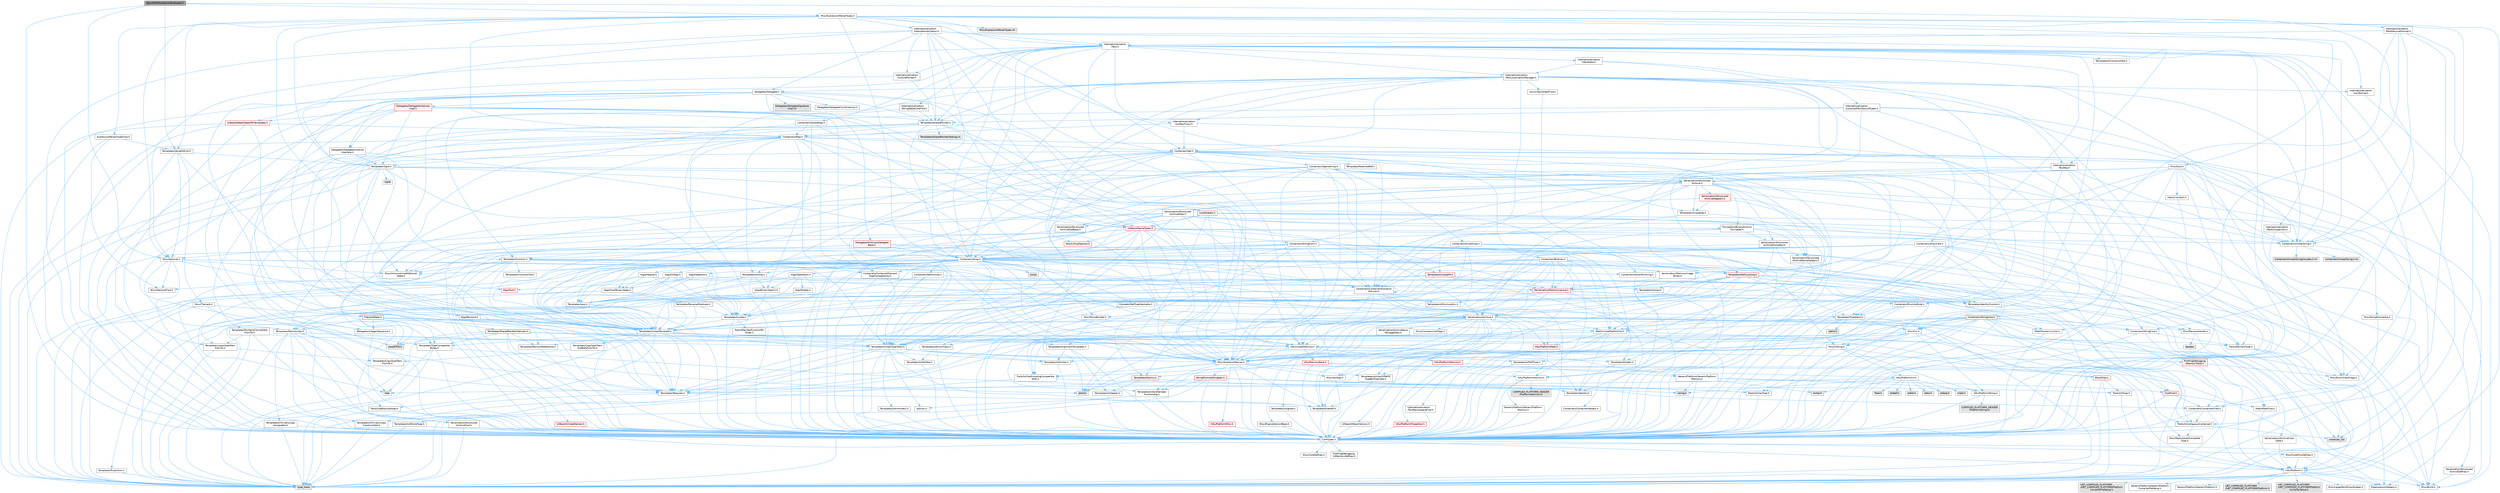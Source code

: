 digraph "BasicMathExpressionEvaluator.h"
{
 // INTERACTIVE_SVG=YES
 // LATEX_PDF_SIZE
  bgcolor="transparent";
  edge [fontname=Helvetica,fontsize=10,labelfontname=Helvetica,labelfontsize=10];
  node [fontname=Helvetica,fontsize=10,shape=box,height=0.2,width=0.4];
  Node1 [id="Node000001",label="BasicMathExpressionEvaluator.h",height=0.2,width=0.4,color="gray40", fillcolor="grey60", style="filled", fontcolor="black",tooltip=" "];
  Node1 -> Node2 [id="edge1_Node000001_Node000002",color="steelblue1",style="solid",tooltip=" "];
  Node2 [id="Node000002",label="CoreTypes.h",height=0.2,width=0.4,color="grey40", fillcolor="white", style="filled",URL="$dc/dec/CoreTypes_8h.html",tooltip=" "];
  Node2 -> Node3 [id="edge2_Node000002_Node000003",color="steelblue1",style="solid",tooltip=" "];
  Node3 [id="Node000003",label="HAL/Platform.h",height=0.2,width=0.4,color="grey40", fillcolor="white", style="filled",URL="$d9/dd0/Platform_8h.html",tooltip=" "];
  Node3 -> Node4 [id="edge3_Node000003_Node000004",color="steelblue1",style="solid",tooltip=" "];
  Node4 [id="Node000004",label="Misc/Build.h",height=0.2,width=0.4,color="grey40", fillcolor="white", style="filled",URL="$d3/dbb/Build_8h.html",tooltip=" "];
  Node3 -> Node5 [id="edge4_Node000003_Node000005",color="steelblue1",style="solid",tooltip=" "];
  Node5 [id="Node000005",label="Misc/LargeWorldCoordinates.h",height=0.2,width=0.4,color="grey40", fillcolor="white", style="filled",URL="$d2/dcb/LargeWorldCoordinates_8h.html",tooltip=" "];
  Node3 -> Node6 [id="edge5_Node000003_Node000006",color="steelblue1",style="solid",tooltip=" "];
  Node6 [id="Node000006",label="type_traits",height=0.2,width=0.4,color="grey60", fillcolor="#E0E0E0", style="filled",tooltip=" "];
  Node3 -> Node7 [id="edge6_Node000003_Node000007",color="steelblue1",style="solid",tooltip=" "];
  Node7 [id="Node000007",label="PreprocessorHelpers.h",height=0.2,width=0.4,color="grey40", fillcolor="white", style="filled",URL="$db/ddb/PreprocessorHelpers_8h.html",tooltip=" "];
  Node3 -> Node8 [id="edge7_Node000003_Node000008",color="steelblue1",style="solid",tooltip=" "];
  Node8 [id="Node000008",label="UBT_COMPILED_PLATFORM\l/UBT_COMPILED_PLATFORMPlatform\lCompilerPreSetup.h",height=0.2,width=0.4,color="grey60", fillcolor="#E0E0E0", style="filled",tooltip=" "];
  Node3 -> Node9 [id="edge8_Node000003_Node000009",color="steelblue1",style="solid",tooltip=" "];
  Node9 [id="Node000009",label="GenericPlatform/GenericPlatform\lCompilerPreSetup.h",height=0.2,width=0.4,color="grey40", fillcolor="white", style="filled",URL="$d9/dc8/GenericPlatformCompilerPreSetup_8h.html",tooltip=" "];
  Node3 -> Node10 [id="edge9_Node000003_Node000010",color="steelblue1",style="solid",tooltip=" "];
  Node10 [id="Node000010",label="GenericPlatform/GenericPlatform.h",height=0.2,width=0.4,color="grey40", fillcolor="white", style="filled",URL="$d6/d84/GenericPlatform_8h.html",tooltip=" "];
  Node3 -> Node11 [id="edge10_Node000003_Node000011",color="steelblue1",style="solid",tooltip=" "];
  Node11 [id="Node000011",label="UBT_COMPILED_PLATFORM\l/UBT_COMPILED_PLATFORMPlatform.h",height=0.2,width=0.4,color="grey60", fillcolor="#E0E0E0", style="filled",tooltip=" "];
  Node3 -> Node12 [id="edge11_Node000003_Node000012",color="steelblue1",style="solid",tooltip=" "];
  Node12 [id="Node000012",label="UBT_COMPILED_PLATFORM\l/UBT_COMPILED_PLATFORMPlatform\lCompilerSetup.h",height=0.2,width=0.4,color="grey60", fillcolor="#E0E0E0", style="filled",tooltip=" "];
  Node2 -> Node13 [id="edge12_Node000002_Node000013",color="steelblue1",style="solid",tooltip=" "];
  Node13 [id="Node000013",label="ProfilingDebugging\l/UMemoryDefines.h",height=0.2,width=0.4,color="grey40", fillcolor="white", style="filled",URL="$d2/da2/UMemoryDefines_8h.html",tooltip=" "];
  Node2 -> Node14 [id="edge13_Node000002_Node000014",color="steelblue1",style="solid",tooltip=" "];
  Node14 [id="Node000014",label="Misc/CoreMiscDefines.h",height=0.2,width=0.4,color="grey40", fillcolor="white", style="filled",URL="$da/d38/CoreMiscDefines_8h.html",tooltip=" "];
  Node14 -> Node3 [id="edge14_Node000014_Node000003",color="steelblue1",style="solid",tooltip=" "];
  Node14 -> Node7 [id="edge15_Node000014_Node000007",color="steelblue1",style="solid",tooltip=" "];
  Node2 -> Node15 [id="edge16_Node000002_Node000015",color="steelblue1",style="solid",tooltip=" "];
  Node15 [id="Node000015",label="Misc/CoreDefines.h",height=0.2,width=0.4,color="grey40", fillcolor="white", style="filled",URL="$d3/dd2/CoreDefines_8h.html",tooltip=" "];
  Node1 -> Node16 [id="edge17_Node000001_Node000016",color="steelblue1",style="solid",tooltip=" "];
  Node16 [id="Node000016",label="Internationalization\l/FastDecimalFormat.h",height=0.2,width=0.4,color="grey40", fillcolor="white", style="filled",URL="$df/d7b/FastDecimalFormat_8h.html",tooltip=" "];
  Node16 -> Node17 [id="edge18_Node000016_Node000017",color="steelblue1",style="solid",tooltip=" "];
  Node17 [id="Node000017",label="Containers/UnrealString.h",height=0.2,width=0.4,color="grey40", fillcolor="white", style="filled",URL="$d5/dba/UnrealString_8h.html",tooltip=" "];
  Node17 -> Node18 [id="edge19_Node000017_Node000018",color="steelblue1",style="solid",tooltip=" "];
  Node18 [id="Node000018",label="Containers/UnrealStringIncludes.h.inl",height=0.2,width=0.4,color="grey60", fillcolor="#E0E0E0", style="filled",tooltip=" "];
  Node17 -> Node19 [id="edge20_Node000017_Node000019",color="steelblue1",style="solid",tooltip=" "];
  Node19 [id="Node000019",label="Containers/UnrealString.h.inl",height=0.2,width=0.4,color="grey60", fillcolor="#E0E0E0", style="filled",tooltip=" "];
  Node17 -> Node20 [id="edge21_Node000017_Node000020",color="steelblue1",style="solid",tooltip=" "];
  Node20 [id="Node000020",label="Misc/StringFormatArg.h",height=0.2,width=0.4,color="grey40", fillcolor="white", style="filled",URL="$d2/d16/StringFormatArg_8h.html",tooltip=" "];
  Node20 -> Node21 [id="edge22_Node000020_Node000021",color="steelblue1",style="solid",tooltip=" "];
  Node21 [id="Node000021",label="Containers/ContainersFwd.h",height=0.2,width=0.4,color="grey40", fillcolor="white", style="filled",URL="$d4/d0a/ContainersFwd_8h.html",tooltip=" "];
  Node21 -> Node3 [id="edge23_Node000021_Node000003",color="steelblue1",style="solid",tooltip=" "];
  Node21 -> Node2 [id="edge24_Node000021_Node000002",color="steelblue1",style="solid",tooltip=" "];
  Node21 -> Node22 [id="edge25_Node000021_Node000022",color="steelblue1",style="solid",tooltip=" "];
  Node22 [id="Node000022",label="Traits/IsContiguousContainer.h",height=0.2,width=0.4,color="grey40", fillcolor="white", style="filled",URL="$d5/d3c/IsContiguousContainer_8h.html",tooltip=" "];
  Node22 -> Node2 [id="edge26_Node000022_Node000002",color="steelblue1",style="solid",tooltip=" "];
  Node22 -> Node23 [id="edge27_Node000022_Node000023",color="steelblue1",style="solid",tooltip=" "];
  Node23 [id="Node000023",label="Misc/StaticAssertComplete\lType.h",height=0.2,width=0.4,color="grey40", fillcolor="white", style="filled",URL="$d5/d4e/StaticAssertCompleteType_8h.html",tooltip=" "];
  Node22 -> Node24 [id="edge28_Node000022_Node000024",color="steelblue1",style="solid",tooltip=" "];
  Node24 [id="Node000024",label="initializer_list",height=0.2,width=0.4,color="grey60", fillcolor="#E0E0E0", style="filled",tooltip=" "];
  Node16 -> Node2 [id="edge29_Node000016_Node000002",color="steelblue1",style="solid",tooltip=" "];
  Node16 -> Node25 [id="edge30_Node000016_Node000025",color="steelblue1",style="solid",tooltip=" "];
  Node25 [id="Node000025",label="Internationalization\l/Text.h",height=0.2,width=0.4,color="grey40", fillcolor="white", style="filled",URL="$d6/d35/Text_8h.html",tooltip=" "];
  Node25 -> Node2 [id="edge31_Node000025_Node000002",color="steelblue1",style="solid",tooltip=" "];
  Node25 -> Node26 [id="edge32_Node000025_Node000026",color="steelblue1",style="solid",tooltip=" "];
  Node26 [id="Node000026",label="HAL/PlatformAtomics.h",height=0.2,width=0.4,color="grey40", fillcolor="white", style="filled",URL="$d3/d36/PlatformAtomics_8h.html",tooltip=" "];
  Node26 -> Node2 [id="edge33_Node000026_Node000002",color="steelblue1",style="solid",tooltip=" "];
  Node26 -> Node27 [id="edge34_Node000026_Node000027",color="steelblue1",style="solid",tooltip=" "];
  Node27 [id="Node000027",label="GenericPlatform/GenericPlatform\lAtomics.h",height=0.2,width=0.4,color="grey40", fillcolor="white", style="filled",URL="$da/d72/GenericPlatformAtomics_8h.html",tooltip=" "];
  Node27 -> Node2 [id="edge35_Node000027_Node000002",color="steelblue1",style="solid",tooltip=" "];
  Node26 -> Node28 [id="edge36_Node000026_Node000028",color="steelblue1",style="solid",tooltip=" "];
  Node28 [id="Node000028",label="COMPILED_PLATFORM_HEADER\l(PlatformAtomics.h)",height=0.2,width=0.4,color="grey60", fillcolor="#E0E0E0", style="filled",tooltip=" "];
  Node25 -> Node29 [id="edge37_Node000025_Node000029",color="steelblue1",style="solid",tooltip=" "];
  Node29 [id="Node000029",label="Misc/AssertionMacros.h",height=0.2,width=0.4,color="grey40", fillcolor="white", style="filled",URL="$d0/dfa/AssertionMacros_8h.html",tooltip=" "];
  Node29 -> Node2 [id="edge38_Node000029_Node000002",color="steelblue1",style="solid",tooltip=" "];
  Node29 -> Node3 [id="edge39_Node000029_Node000003",color="steelblue1",style="solid",tooltip=" "];
  Node29 -> Node30 [id="edge40_Node000029_Node000030",color="steelblue1",style="solid",tooltip=" "];
  Node30 [id="Node000030",label="HAL/PlatformMisc.h",height=0.2,width=0.4,color="red", fillcolor="#FFF0F0", style="filled",URL="$d0/df5/PlatformMisc_8h.html",tooltip=" "];
  Node30 -> Node2 [id="edge41_Node000030_Node000002",color="steelblue1",style="solid",tooltip=" "];
  Node29 -> Node7 [id="edge42_Node000029_Node000007",color="steelblue1",style="solid",tooltip=" "];
  Node29 -> Node59 [id="edge43_Node000029_Node000059",color="steelblue1",style="solid",tooltip=" "];
  Node59 [id="Node000059",label="Templates/EnableIf.h",height=0.2,width=0.4,color="grey40", fillcolor="white", style="filled",URL="$d7/d60/EnableIf_8h.html",tooltip=" "];
  Node59 -> Node2 [id="edge44_Node000059_Node000002",color="steelblue1",style="solid",tooltip=" "];
  Node29 -> Node60 [id="edge45_Node000029_Node000060",color="steelblue1",style="solid",tooltip=" "];
  Node60 [id="Node000060",label="Templates/IsArrayOrRefOf\lTypeByPredicate.h",height=0.2,width=0.4,color="grey40", fillcolor="white", style="filled",URL="$d6/da1/IsArrayOrRefOfTypeByPredicate_8h.html",tooltip=" "];
  Node60 -> Node2 [id="edge46_Node000060_Node000002",color="steelblue1",style="solid",tooltip=" "];
  Node29 -> Node61 [id="edge47_Node000029_Node000061",color="steelblue1",style="solid",tooltip=" "];
  Node61 [id="Node000061",label="Templates/IsValidVariadic\lFunctionArg.h",height=0.2,width=0.4,color="grey40", fillcolor="white", style="filled",URL="$d0/dc8/IsValidVariadicFunctionArg_8h.html",tooltip=" "];
  Node61 -> Node2 [id="edge48_Node000061_Node000002",color="steelblue1",style="solid",tooltip=" "];
  Node61 -> Node62 [id="edge49_Node000061_Node000062",color="steelblue1",style="solid",tooltip=" "];
  Node62 [id="Node000062",label="IsEnum.h",height=0.2,width=0.4,color="grey40", fillcolor="white", style="filled",URL="$d4/de5/IsEnum_8h.html",tooltip=" "];
  Node61 -> Node6 [id="edge50_Node000061_Node000006",color="steelblue1",style="solid",tooltip=" "];
  Node29 -> Node63 [id="edge51_Node000029_Node000063",color="steelblue1",style="solid",tooltip=" "];
  Node63 [id="Node000063",label="Traits/IsCharEncodingCompatible\lWith.h",height=0.2,width=0.4,color="grey40", fillcolor="white", style="filled",URL="$df/dd1/IsCharEncodingCompatibleWith_8h.html",tooltip=" "];
  Node63 -> Node6 [id="edge52_Node000063_Node000006",color="steelblue1",style="solid",tooltip=" "];
  Node63 -> Node64 [id="edge53_Node000063_Node000064",color="steelblue1",style="solid",tooltip=" "];
  Node64 [id="Node000064",label="Traits/IsCharType.h",height=0.2,width=0.4,color="grey40", fillcolor="white", style="filled",URL="$db/d51/IsCharType_8h.html",tooltip=" "];
  Node64 -> Node2 [id="edge54_Node000064_Node000002",color="steelblue1",style="solid",tooltip=" "];
  Node29 -> Node65 [id="edge55_Node000029_Node000065",color="steelblue1",style="solid",tooltip=" "];
  Node65 [id="Node000065",label="Misc/VarArgs.h",height=0.2,width=0.4,color="grey40", fillcolor="white", style="filled",URL="$d5/d6f/VarArgs_8h.html",tooltip=" "];
  Node65 -> Node2 [id="edge56_Node000065_Node000002",color="steelblue1",style="solid",tooltip=" "];
  Node29 -> Node66 [id="edge57_Node000029_Node000066",color="steelblue1",style="solid",tooltip=" "];
  Node66 [id="Node000066",label="String/FormatStringSan.h",height=0.2,width=0.4,color="red", fillcolor="#FFF0F0", style="filled",URL="$d3/d8b/FormatStringSan_8h.html",tooltip=" "];
  Node66 -> Node6 [id="edge58_Node000066_Node000006",color="steelblue1",style="solid",tooltip=" "];
  Node66 -> Node2 [id="edge59_Node000066_Node000002",color="steelblue1",style="solid",tooltip=" "];
  Node66 -> Node67 [id="edge60_Node000066_Node000067",color="steelblue1",style="solid",tooltip=" "];
  Node67 [id="Node000067",label="Templates/Requires.h",height=0.2,width=0.4,color="grey40", fillcolor="white", style="filled",URL="$dc/d96/Requires_8h.html",tooltip=" "];
  Node67 -> Node59 [id="edge61_Node000067_Node000059",color="steelblue1",style="solid",tooltip=" "];
  Node67 -> Node6 [id="edge62_Node000067_Node000006",color="steelblue1",style="solid",tooltip=" "];
  Node66 -> Node68 [id="edge63_Node000066_Node000068",color="steelblue1",style="solid",tooltip=" "];
  Node68 [id="Node000068",label="Templates/Identity.h",height=0.2,width=0.4,color="grey40", fillcolor="white", style="filled",URL="$d0/dd5/Identity_8h.html",tooltip=" "];
  Node66 -> Node61 [id="edge64_Node000066_Node000061",color="steelblue1",style="solid",tooltip=" "];
  Node66 -> Node64 [id="edge65_Node000066_Node000064",color="steelblue1",style="solid",tooltip=" "];
  Node66 -> Node21 [id="edge66_Node000066_Node000021",color="steelblue1",style="solid",tooltip=" "];
  Node29 -> Node72 [id="edge67_Node000029_Node000072",color="steelblue1",style="solid",tooltip=" "];
  Node72 [id="Node000072",label="atomic",height=0.2,width=0.4,color="grey60", fillcolor="#E0E0E0", style="filled",tooltip=" "];
  Node25 -> Node50 [id="edge68_Node000025_Node000050",color="steelblue1",style="solid",tooltip=" "];
  Node50 [id="Node000050",label="Misc/EnumClassFlags.h",height=0.2,width=0.4,color="grey40", fillcolor="white", style="filled",URL="$d8/de7/EnumClassFlags_8h.html",tooltip=" "];
  Node25 -> Node73 [id="edge69_Node000025_Node000073",color="steelblue1",style="solid",tooltip=" "];
  Node73 [id="Node000073",label="Templates/UnrealTypeTraits.h",height=0.2,width=0.4,color="grey40", fillcolor="white", style="filled",URL="$d2/d2d/UnrealTypeTraits_8h.html",tooltip=" "];
  Node73 -> Node2 [id="edge70_Node000073_Node000002",color="steelblue1",style="solid",tooltip=" "];
  Node73 -> Node74 [id="edge71_Node000073_Node000074",color="steelblue1",style="solid",tooltip=" "];
  Node74 [id="Node000074",label="Templates/IsPointer.h",height=0.2,width=0.4,color="grey40", fillcolor="white", style="filled",URL="$d7/d05/IsPointer_8h.html",tooltip=" "];
  Node74 -> Node2 [id="edge72_Node000074_Node000002",color="steelblue1",style="solid",tooltip=" "];
  Node73 -> Node29 [id="edge73_Node000073_Node000029",color="steelblue1",style="solid",tooltip=" "];
  Node73 -> Node75 [id="edge74_Node000073_Node000075",color="steelblue1",style="solid",tooltip=" "];
  Node75 [id="Node000075",label="Templates/AndOrNot.h",height=0.2,width=0.4,color="grey40", fillcolor="white", style="filled",URL="$db/d0a/AndOrNot_8h.html",tooltip=" "];
  Node75 -> Node2 [id="edge75_Node000075_Node000002",color="steelblue1",style="solid",tooltip=" "];
  Node73 -> Node59 [id="edge76_Node000073_Node000059",color="steelblue1",style="solid",tooltip=" "];
  Node73 -> Node76 [id="edge77_Node000073_Node000076",color="steelblue1",style="solid",tooltip=" "];
  Node76 [id="Node000076",label="Templates/IsArithmetic.h",height=0.2,width=0.4,color="grey40", fillcolor="white", style="filled",URL="$d2/d5d/IsArithmetic_8h.html",tooltip=" "];
  Node76 -> Node2 [id="edge78_Node000076_Node000002",color="steelblue1",style="solid",tooltip=" "];
  Node73 -> Node62 [id="edge79_Node000073_Node000062",color="steelblue1",style="solid",tooltip=" "];
  Node73 -> Node77 [id="edge80_Node000073_Node000077",color="steelblue1",style="solid",tooltip=" "];
  Node77 [id="Node000077",label="Templates/Models.h",height=0.2,width=0.4,color="grey40", fillcolor="white", style="filled",URL="$d3/d0c/Models_8h.html",tooltip=" "];
  Node77 -> Node68 [id="edge81_Node000077_Node000068",color="steelblue1",style="solid",tooltip=" "];
  Node73 -> Node78 [id="edge82_Node000073_Node000078",color="steelblue1",style="solid",tooltip=" "];
  Node78 [id="Node000078",label="Templates/IsPODType.h",height=0.2,width=0.4,color="grey40", fillcolor="white", style="filled",URL="$d7/db1/IsPODType_8h.html",tooltip=" "];
  Node78 -> Node2 [id="edge83_Node000078_Node000002",color="steelblue1",style="solid",tooltip=" "];
  Node73 -> Node79 [id="edge84_Node000073_Node000079",color="steelblue1",style="solid",tooltip=" "];
  Node79 [id="Node000079",label="Templates/IsUECoreType.h",height=0.2,width=0.4,color="grey40", fillcolor="white", style="filled",URL="$d1/db8/IsUECoreType_8h.html",tooltip=" "];
  Node79 -> Node2 [id="edge85_Node000079_Node000002",color="steelblue1",style="solid",tooltip=" "];
  Node79 -> Node6 [id="edge86_Node000079_Node000006",color="steelblue1",style="solid",tooltip=" "];
  Node73 -> Node80 [id="edge87_Node000073_Node000080",color="steelblue1",style="solid",tooltip=" "];
  Node80 [id="Node000080",label="Templates/IsTriviallyCopy\lConstructible.h",height=0.2,width=0.4,color="grey40", fillcolor="white", style="filled",URL="$d3/d78/IsTriviallyCopyConstructible_8h.html",tooltip=" "];
  Node80 -> Node2 [id="edge88_Node000080_Node000002",color="steelblue1",style="solid",tooltip=" "];
  Node80 -> Node6 [id="edge89_Node000080_Node000006",color="steelblue1",style="solid",tooltip=" "];
  Node25 -> Node81 [id="edge90_Node000025_Node000081",color="steelblue1",style="solid",tooltip=" "];
  Node81 [id="Node000081",label="Containers/Array.h",height=0.2,width=0.4,color="grey40", fillcolor="white", style="filled",URL="$df/dd0/Array_8h.html",tooltip=" "];
  Node81 -> Node2 [id="edge91_Node000081_Node000002",color="steelblue1",style="solid",tooltip=" "];
  Node81 -> Node29 [id="edge92_Node000081_Node000029",color="steelblue1",style="solid",tooltip=" "];
  Node81 -> Node82 [id="edge93_Node000081_Node000082",color="steelblue1",style="solid",tooltip=" "];
  Node82 [id="Node000082",label="Misc/IntrusiveUnsetOptional\lState.h",height=0.2,width=0.4,color="grey40", fillcolor="white", style="filled",URL="$d2/d0a/IntrusiveUnsetOptionalState_8h.html",tooltip=" "];
  Node82 -> Node83 [id="edge94_Node000082_Node000083",color="steelblue1",style="solid",tooltip=" "];
  Node83 [id="Node000083",label="Misc/OptionalFwd.h",height=0.2,width=0.4,color="grey40", fillcolor="white", style="filled",URL="$dc/d50/OptionalFwd_8h.html",tooltip=" "];
  Node81 -> Node84 [id="edge95_Node000081_Node000084",color="steelblue1",style="solid",tooltip=" "];
  Node84 [id="Node000084",label="Misc/ReverseIterate.h",height=0.2,width=0.4,color="grey40", fillcolor="white", style="filled",URL="$db/de3/ReverseIterate_8h.html",tooltip=" "];
  Node84 -> Node3 [id="edge96_Node000084_Node000003",color="steelblue1",style="solid",tooltip=" "];
  Node84 -> Node85 [id="edge97_Node000084_Node000085",color="steelblue1",style="solid",tooltip=" "];
  Node85 [id="Node000085",label="iterator",height=0.2,width=0.4,color="grey60", fillcolor="#E0E0E0", style="filled",tooltip=" "];
  Node81 -> Node86 [id="edge98_Node000081_Node000086",color="steelblue1",style="solid",tooltip=" "];
  Node86 [id="Node000086",label="HAL/UnrealMemory.h",height=0.2,width=0.4,color="grey40", fillcolor="white", style="filled",URL="$d9/d96/UnrealMemory_8h.html",tooltip=" "];
  Node86 -> Node2 [id="edge99_Node000086_Node000002",color="steelblue1",style="solid",tooltip=" "];
  Node86 -> Node87 [id="edge100_Node000086_Node000087",color="steelblue1",style="solid",tooltip=" "];
  Node87 [id="Node000087",label="GenericPlatform/GenericPlatform\lMemory.h",height=0.2,width=0.4,color="grey40", fillcolor="white", style="filled",URL="$dd/d22/GenericPlatformMemory_8h.html",tooltip=" "];
  Node87 -> Node34 [id="edge101_Node000087_Node000034",color="steelblue1",style="solid",tooltip=" "];
  Node34 [id="Node000034",label="CoreFwd.h",height=0.2,width=0.4,color="red", fillcolor="#FFF0F0", style="filled",URL="$d1/d1e/CoreFwd_8h.html",tooltip=" "];
  Node34 -> Node2 [id="edge102_Node000034_Node000002",color="steelblue1",style="solid",tooltip=" "];
  Node34 -> Node21 [id="edge103_Node000034_Node000021",color="steelblue1",style="solid",tooltip=" "];
  Node34 -> Node35 [id="edge104_Node000034_Node000035",color="steelblue1",style="solid",tooltip=" "];
  Node35 [id="Node000035",label="Math/MathFwd.h",height=0.2,width=0.4,color="grey40", fillcolor="white", style="filled",URL="$d2/d10/MathFwd_8h.html",tooltip=" "];
  Node35 -> Node3 [id="edge105_Node000035_Node000003",color="steelblue1",style="solid",tooltip=" "];
  Node87 -> Node2 [id="edge106_Node000087_Node000002",color="steelblue1",style="solid",tooltip=" "];
  Node87 -> Node88 [id="edge107_Node000087_Node000088",color="steelblue1",style="solid",tooltip=" "];
  Node88 [id="Node000088",label="HAL/PlatformString.h",height=0.2,width=0.4,color="grey40", fillcolor="white", style="filled",URL="$db/db5/PlatformString_8h.html",tooltip=" "];
  Node88 -> Node2 [id="edge108_Node000088_Node000002",color="steelblue1",style="solid",tooltip=" "];
  Node88 -> Node89 [id="edge109_Node000088_Node000089",color="steelblue1",style="solid",tooltip=" "];
  Node89 [id="Node000089",label="COMPILED_PLATFORM_HEADER\l(PlatformString.h)",height=0.2,width=0.4,color="grey60", fillcolor="#E0E0E0", style="filled",tooltip=" "];
  Node87 -> Node47 [id="edge110_Node000087_Node000047",color="steelblue1",style="solid",tooltip=" "];
  Node47 [id="Node000047",label="string.h",height=0.2,width=0.4,color="grey60", fillcolor="#E0E0E0", style="filled",tooltip=" "];
  Node87 -> Node40 [id="edge111_Node000087_Node000040",color="steelblue1",style="solid",tooltip=" "];
  Node40 [id="Node000040",label="wchar.h",height=0.2,width=0.4,color="grey60", fillcolor="#E0E0E0", style="filled",tooltip=" "];
  Node86 -> Node90 [id="edge112_Node000086_Node000090",color="steelblue1",style="solid",tooltip=" "];
  Node90 [id="Node000090",label="HAL/MemoryBase.h",height=0.2,width=0.4,color="red", fillcolor="#FFF0F0", style="filled",URL="$d6/d9f/MemoryBase_8h.html",tooltip=" "];
  Node90 -> Node2 [id="edge113_Node000090_Node000002",color="steelblue1",style="solid",tooltip=" "];
  Node90 -> Node26 [id="edge114_Node000090_Node000026",color="steelblue1",style="solid",tooltip=" "];
  Node90 -> Node38 [id="edge115_Node000090_Node000038",color="steelblue1",style="solid",tooltip=" "];
  Node38 [id="Node000038",label="HAL/PlatformCrt.h",height=0.2,width=0.4,color="grey40", fillcolor="white", style="filled",URL="$d8/d75/PlatformCrt_8h.html",tooltip=" "];
  Node38 -> Node39 [id="edge116_Node000038_Node000039",color="steelblue1",style="solid",tooltip=" "];
  Node39 [id="Node000039",label="new",height=0.2,width=0.4,color="grey60", fillcolor="#E0E0E0", style="filled",tooltip=" "];
  Node38 -> Node40 [id="edge117_Node000038_Node000040",color="steelblue1",style="solid",tooltip=" "];
  Node38 -> Node41 [id="edge118_Node000038_Node000041",color="steelblue1",style="solid",tooltip=" "];
  Node41 [id="Node000041",label="stddef.h",height=0.2,width=0.4,color="grey60", fillcolor="#E0E0E0", style="filled",tooltip=" "];
  Node38 -> Node42 [id="edge119_Node000038_Node000042",color="steelblue1",style="solid",tooltip=" "];
  Node42 [id="Node000042",label="stdlib.h",height=0.2,width=0.4,color="grey60", fillcolor="#E0E0E0", style="filled",tooltip=" "];
  Node38 -> Node43 [id="edge120_Node000038_Node000043",color="steelblue1",style="solid",tooltip=" "];
  Node43 [id="Node000043",label="stdio.h",height=0.2,width=0.4,color="grey60", fillcolor="#E0E0E0", style="filled",tooltip=" "];
  Node38 -> Node44 [id="edge121_Node000038_Node000044",color="steelblue1",style="solid",tooltip=" "];
  Node44 [id="Node000044",label="stdarg.h",height=0.2,width=0.4,color="grey60", fillcolor="#E0E0E0", style="filled",tooltip=" "];
  Node38 -> Node45 [id="edge122_Node000038_Node000045",color="steelblue1",style="solid",tooltip=" "];
  Node45 [id="Node000045",label="math.h",height=0.2,width=0.4,color="grey60", fillcolor="#E0E0E0", style="filled",tooltip=" "];
  Node38 -> Node46 [id="edge123_Node000038_Node000046",color="steelblue1",style="solid",tooltip=" "];
  Node46 [id="Node000046",label="float.h",height=0.2,width=0.4,color="grey60", fillcolor="#E0E0E0", style="filled",tooltip=" "];
  Node38 -> Node47 [id="edge124_Node000038_Node000047",color="steelblue1",style="solid",tooltip=" "];
  Node90 -> Node94 [id="edge125_Node000090_Node000094",color="steelblue1",style="solid",tooltip=" "];
  Node94 [id="Node000094",label="Templates/Atomic.h",height=0.2,width=0.4,color="red", fillcolor="#FFF0F0", style="filled",URL="$d3/d91/Atomic_8h.html",tooltip=" "];
  Node94 -> Node97 [id="edge126_Node000094_Node000097",color="steelblue1",style="solid",tooltip=" "];
  Node97 [id="Node000097",label="Templates/IsIntegral.h",height=0.2,width=0.4,color="grey40", fillcolor="white", style="filled",URL="$da/d64/IsIntegral_8h.html",tooltip=" "];
  Node97 -> Node2 [id="edge127_Node000097_Node000002",color="steelblue1",style="solid",tooltip=" "];
  Node94 -> Node100 [id="edge128_Node000094_Node000100",color="steelblue1",style="solid",tooltip=" "];
  Node100 [id="Node000100",label="Traits/IntType.h",height=0.2,width=0.4,color="grey40", fillcolor="white", style="filled",URL="$d7/deb/IntType_8h.html",tooltip=" "];
  Node100 -> Node3 [id="edge129_Node000100_Node000003",color="steelblue1",style="solid",tooltip=" "];
  Node94 -> Node72 [id="edge130_Node000094_Node000072",color="steelblue1",style="solid",tooltip=" "];
  Node86 -> Node101 [id="edge131_Node000086_Node000101",color="steelblue1",style="solid",tooltip=" "];
  Node101 [id="Node000101",label="HAL/PlatformMemory.h",height=0.2,width=0.4,color="red", fillcolor="#FFF0F0", style="filled",URL="$de/d68/PlatformMemory_8h.html",tooltip=" "];
  Node101 -> Node2 [id="edge132_Node000101_Node000002",color="steelblue1",style="solid",tooltip=" "];
  Node101 -> Node87 [id="edge133_Node000101_Node000087",color="steelblue1",style="solid",tooltip=" "];
  Node86 -> Node103 [id="edge134_Node000086_Node000103",color="steelblue1",style="solid",tooltip=" "];
  Node103 [id="Node000103",label="ProfilingDebugging\l/MemoryTrace.h",height=0.2,width=0.4,color="red", fillcolor="#FFF0F0", style="filled",URL="$da/dd7/MemoryTrace_8h.html",tooltip=" "];
  Node103 -> Node3 [id="edge135_Node000103_Node000003",color="steelblue1",style="solid",tooltip=" "];
  Node103 -> Node50 [id="edge136_Node000103_Node000050",color="steelblue1",style="solid",tooltip=" "];
  Node86 -> Node74 [id="edge137_Node000086_Node000074",color="steelblue1",style="solid",tooltip=" "];
  Node81 -> Node73 [id="edge138_Node000081_Node000073",color="steelblue1",style="solid",tooltip=" "];
  Node81 -> Node104 [id="edge139_Node000081_Node000104",color="steelblue1",style="solid",tooltip=" "];
  Node104 [id="Node000104",label="Templates/UnrealTemplate.h",height=0.2,width=0.4,color="grey40", fillcolor="white", style="filled",URL="$d4/d24/UnrealTemplate_8h.html",tooltip=" "];
  Node104 -> Node2 [id="edge140_Node000104_Node000002",color="steelblue1",style="solid",tooltip=" "];
  Node104 -> Node74 [id="edge141_Node000104_Node000074",color="steelblue1",style="solid",tooltip=" "];
  Node104 -> Node86 [id="edge142_Node000104_Node000086",color="steelblue1",style="solid",tooltip=" "];
  Node104 -> Node105 [id="edge143_Node000104_Node000105",color="steelblue1",style="solid",tooltip=" "];
  Node105 [id="Node000105",label="Templates/CopyQualifiers\lAndRefsFromTo.h",height=0.2,width=0.4,color="grey40", fillcolor="white", style="filled",URL="$d3/db3/CopyQualifiersAndRefsFromTo_8h.html",tooltip=" "];
  Node105 -> Node106 [id="edge144_Node000105_Node000106",color="steelblue1",style="solid",tooltip=" "];
  Node106 [id="Node000106",label="Templates/CopyQualifiers\lFromTo.h",height=0.2,width=0.4,color="grey40", fillcolor="white", style="filled",URL="$d5/db4/CopyQualifiersFromTo_8h.html",tooltip=" "];
  Node104 -> Node73 [id="edge145_Node000104_Node000073",color="steelblue1",style="solid",tooltip=" "];
  Node104 -> Node107 [id="edge146_Node000104_Node000107",color="steelblue1",style="solid",tooltip=" "];
  Node107 [id="Node000107",label="Templates/RemoveReference.h",height=0.2,width=0.4,color="grey40", fillcolor="white", style="filled",URL="$da/dbe/RemoveReference_8h.html",tooltip=" "];
  Node107 -> Node2 [id="edge147_Node000107_Node000002",color="steelblue1",style="solid",tooltip=" "];
  Node104 -> Node67 [id="edge148_Node000104_Node000067",color="steelblue1",style="solid",tooltip=" "];
  Node104 -> Node108 [id="edge149_Node000104_Node000108",color="steelblue1",style="solid",tooltip=" "];
  Node108 [id="Node000108",label="Templates/TypeCompatible\lBytes.h",height=0.2,width=0.4,color="grey40", fillcolor="white", style="filled",URL="$df/d0a/TypeCompatibleBytes_8h.html",tooltip=" "];
  Node108 -> Node2 [id="edge150_Node000108_Node000002",color="steelblue1",style="solid",tooltip=" "];
  Node108 -> Node47 [id="edge151_Node000108_Node000047",color="steelblue1",style="solid",tooltip=" "];
  Node108 -> Node39 [id="edge152_Node000108_Node000039",color="steelblue1",style="solid",tooltip=" "];
  Node108 -> Node6 [id="edge153_Node000108_Node000006",color="steelblue1",style="solid",tooltip=" "];
  Node104 -> Node68 [id="edge154_Node000104_Node000068",color="steelblue1",style="solid",tooltip=" "];
  Node104 -> Node22 [id="edge155_Node000104_Node000022",color="steelblue1",style="solid",tooltip=" "];
  Node104 -> Node109 [id="edge156_Node000104_Node000109",color="steelblue1",style="solid",tooltip=" "];
  Node109 [id="Node000109",label="Traits/UseBitwiseSwap.h",height=0.2,width=0.4,color="grey40", fillcolor="white", style="filled",URL="$db/df3/UseBitwiseSwap_8h.html",tooltip=" "];
  Node109 -> Node2 [id="edge157_Node000109_Node000002",color="steelblue1",style="solid",tooltip=" "];
  Node109 -> Node6 [id="edge158_Node000109_Node000006",color="steelblue1",style="solid",tooltip=" "];
  Node104 -> Node6 [id="edge159_Node000104_Node000006",color="steelblue1",style="solid",tooltip=" "];
  Node81 -> Node110 [id="edge160_Node000081_Node000110",color="steelblue1",style="solid",tooltip=" "];
  Node110 [id="Node000110",label="Containers/AllowShrinking.h",height=0.2,width=0.4,color="grey40", fillcolor="white", style="filled",URL="$d7/d1a/AllowShrinking_8h.html",tooltip=" "];
  Node110 -> Node2 [id="edge161_Node000110_Node000002",color="steelblue1",style="solid",tooltip=" "];
  Node81 -> Node111 [id="edge162_Node000081_Node000111",color="steelblue1",style="solid",tooltip=" "];
  Node111 [id="Node000111",label="Containers/ContainerAllocation\lPolicies.h",height=0.2,width=0.4,color="grey40", fillcolor="white", style="filled",URL="$d7/dff/ContainerAllocationPolicies_8h.html",tooltip=" "];
  Node111 -> Node2 [id="edge163_Node000111_Node000002",color="steelblue1",style="solid",tooltip=" "];
  Node111 -> Node112 [id="edge164_Node000111_Node000112",color="steelblue1",style="solid",tooltip=" "];
  Node112 [id="Node000112",label="Containers/ContainerHelpers.h",height=0.2,width=0.4,color="grey40", fillcolor="white", style="filled",URL="$d7/d33/ContainerHelpers_8h.html",tooltip=" "];
  Node112 -> Node2 [id="edge165_Node000112_Node000002",color="steelblue1",style="solid",tooltip=" "];
  Node111 -> Node111 [id="edge166_Node000111_Node000111",color="steelblue1",style="solid",tooltip=" "];
  Node111 -> Node113 [id="edge167_Node000111_Node000113",color="steelblue1",style="solid",tooltip=" "];
  Node113 [id="Node000113",label="HAL/PlatformMath.h",height=0.2,width=0.4,color="red", fillcolor="#FFF0F0", style="filled",URL="$dc/d53/PlatformMath_8h.html",tooltip=" "];
  Node113 -> Node2 [id="edge168_Node000113_Node000002",color="steelblue1",style="solid",tooltip=" "];
  Node111 -> Node86 [id="edge169_Node000111_Node000086",color="steelblue1",style="solid",tooltip=" "];
  Node111 -> Node48 [id="edge170_Node000111_Node000048",color="steelblue1",style="solid",tooltip=" "];
  Node48 [id="Node000048",label="Math/NumericLimits.h",height=0.2,width=0.4,color="grey40", fillcolor="white", style="filled",URL="$df/d1b/NumericLimits_8h.html",tooltip=" "];
  Node48 -> Node2 [id="edge171_Node000048_Node000002",color="steelblue1",style="solid",tooltip=" "];
  Node111 -> Node29 [id="edge172_Node000111_Node000029",color="steelblue1",style="solid",tooltip=" "];
  Node111 -> Node121 [id="edge173_Node000111_Node000121",color="steelblue1",style="solid",tooltip=" "];
  Node121 [id="Node000121",label="Templates/IsPolymorphic.h",height=0.2,width=0.4,color="grey40", fillcolor="white", style="filled",URL="$dc/d20/IsPolymorphic_8h.html",tooltip=" "];
  Node111 -> Node122 [id="edge174_Node000111_Node000122",color="steelblue1",style="solid",tooltip=" "];
  Node122 [id="Node000122",label="Templates/MemoryOps.h",height=0.2,width=0.4,color="grey40", fillcolor="white", style="filled",URL="$db/dea/MemoryOps_8h.html",tooltip=" "];
  Node122 -> Node2 [id="edge175_Node000122_Node000002",color="steelblue1",style="solid",tooltip=" "];
  Node122 -> Node86 [id="edge176_Node000122_Node000086",color="steelblue1",style="solid",tooltip=" "];
  Node122 -> Node99 [id="edge177_Node000122_Node000099",color="steelblue1",style="solid",tooltip=" "];
  Node99 [id="Node000099",label="Templates/IsTriviallyCopy\lAssignable.h",height=0.2,width=0.4,color="grey40", fillcolor="white", style="filled",URL="$d2/df2/IsTriviallyCopyAssignable_8h.html",tooltip=" "];
  Node99 -> Node2 [id="edge178_Node000099_Node000002",color="steelblue1",style="solid",tooltip=" "];
  Node99 -> Node6 [id="edge179_Node000099_Node000006",color="steelblue1",style="solid",tooltip=" "];
  Node122 -> Node80 [id="edge180_Node000122_Node000080",color="steelblue1",style="solid",tooltip=" "];
  Node122 -> Node67 [id="edge181_Node000122_Node000067",color="steelblue1",style="solid",tooltip=" "];
  Node122 -> Node73 [id="edge182_Node000122_Node000073",color="steelblue1",style="solid",tooltip=" "];
  Node122 -> Node109 [id="edge183_Node000122_Node000109",color="steelblue1",style="solid",tooltip=" "];
  Node122 -> Node39 [id="edge184_Node000122_Node000039",color="steelblue1",style="solid",tooltip=" "];
  Node122 -> Node6 [id="edge185_Node000122_Node000006",color="steelblue1",style="solid",tooltip=" "];
  Node111 -> Node108 [id="edge186_Node000111_Node000108",color="steelblue1",style="solid",tooltip=" "];
  Node111 -> Node6 [id="edge187_Node000111_Node000006",color="steelblue1",style="solid",tooltip=" "];
  Node81 -> Node123 [id="edge188_Node000081_Node000123",color="steelblue1",style="solid",tooltip=" "];
  Node123 [id="Node000123",label="Containers/ContainerElement\lTypeCompatibility.h",height=0.2,width=0.4,color="grey40", fillcolor="white", style="filled",URL="$df/ddf/ContainerElementTypeCompatibility_8h.html",tooltip=" "];
  Node123 -> Node2 [id="edge189_Node000123_Node000002",color="steelblue1",style="solid",tooltip=" "];
  Node123 -> Node73 [id="edge190_Node000123_Node000073",color="steelblue1",style="solid",tooltip=" "];
  Node81 -> Node124 [id="edge191_Node000081_Node000124",color="steelblue1",style="solid",tooltip=" "];
  Node124 [id="Node000124",label="Serialization/Archive.h",height=0.2,width=0.4,color="grey40", fillcolor="white", style="filled",URL="$d7/d3b/Archive_8h.html",tooltip=" "];
  Node124 -> Node34 [id="edge192_Node000124_Node000034",color="steelblue1",style="solid",tooltip=" "];
  Node124 -> Node2 [id="edge193_Node000124_Node000002",color="steelblue1",style="solid",tooltip=" "];
  Node124 -> Node125 [id="edge194_Node000124_Node000125",color="steelblue1",style="solid",tooltip=" "];
  Node125 [id="Node000125",label="HAL/PlatformProperties.h",height=0.2,width=0.4,color="red", fillcolor="#FFF0F0", style="filled",URL="$d9/db0/PlatformProperties_8h.html",tooltip=" "];
  Node125 -> Node2 [id="edge195_Node000125_Node000002",color="steelblue1",style="solid",tooltip=" "];
  Node124 -> Node128 [id="edge196_Node000124_Node000128",color="steelblue1",style="solid",tooltip=" "];
  Node128 [id="Node000128",label="Internationalization\l/TextNamespaceFwd.h",height=0.2,width=0.4,color="grey40", fillcolor="white", style="filled",URL="$d8/d97/TextNamespaceFwd_8h.html",tooltip=" "];
  Node128 -> Node2 [id="edge197_Node000128_Node000002",color="steelblue1",style="solid",tooltip=" "];
  Node124 -> Node35 [id="edge198_Node000124_Node000035",color="steelblue1",style="solid",tooltip=" "];
  Node124 -> Node29 [id="edge199_Node000124_Node000029",color="steelblue1",style="solid",tooltip=" "];
  Node124 -> Node4 [id="edge200_Node000124_Node000004",color="steelblue1",style="solid",tooltip=" "];
  Node124 -> Node49 [id="edge201_Node000124_Node000049",color="steelblue1",style="solid",tooltip=" "];
  Node49 [id="Node000049",label="Misc/CompressionFlags.h",height=0.2,width=0.4,color="grey40", fillcolor="white", style="filled",URL="$d9/d76/CompressionFlags_8h.html",tooltip=" "];
  Node124 -> Node129 [id="edge202_Node000124_Node000129",color="steelblue1",style="solid",tooltip=" "];
  Node129 [id="Node000129",label="Misc/EngineVersionBase.h",height=0.2,width=0.4,color="grey40", fillcolor="white", style="filled",URL="$d5/d2b/EngineVersionBase_8h.html",tooltip=" "];
  Node129 -> Node2 [id="edge203_Node000129_Node000002",color="steelblue1",style="solid",tooltip=" "];
  Node124 -> Node65 [id="edge204_Node000124_Node000065",color="steelblue1",style="solid",tooltip=" "];
  Node124 -> Node130 [id="edge205_Node000124_Node000130",color="steelblue1",style="solid",tooltip=" "];
  Node130 [id="Node000130",label="Serialization/ArchiveCook\lData.h",height=0.2,width=0.4,color="grey40", fillcolor="white", style="filled",URL="$dc/db6/ArchiveCookData_8h.html",tooltip=" "];
  Node130 -> Node3 [id="edge206_Node000130_Node000003",color="steelblue1",style="solid",tooltip=" "];
  Node124 -> Node131 [id="edge207_Node000124_Node000131",color="steelblue1",style="solid",tooltip=" "];
  Node131 [id="Node000131",label="Serialization/ArchiveSave\lPackageData.h",height=0.2,width=0.4,color="grey40", fillcolor="white", style="filled",URL="$d1/d37/ArchiveSavePackageData_8h.html",tooltip=" "];
  Node124 -> Node59 [id="edge208_Node000124_Node000059",color="steelblue1",style="solid",tooltip=" "];
  Node124 -> Node60 [id="edge209_Node000124_Node000060",color="steelblue1",style="solid",tooltip=" "];
  Node124 -> Node132 [id="edge210_Node000124_Node000132",color="steelblue1",style="solid",tooltip=" "];
  Node132 [id="Node000132",label="Templates/IsEnumClass.h",height=0.2,width=0.4,color="grey40", fillcolor="white", style="filled",URL="$d7/d15/IsEnumClass_8h.html",tooltip=" "];
  Node132 -> Node2 [id="edge211_Node000132_Node000002",color="steelblue1",style="solid",tooltip=" "];
  Node132 -> Node75 [id="edge212_Node000132_Node000075",color="steelblue1",style="solid",tooltip=" "];
  Node124 -> Node118 [id="edge213_Node000124_Node000118",color="steelblue1",style="solid",tooltip=" "];
  Node118 [id="Node000118",label="Templates/IsSigned.h",height=0.2,width=0.4,color="grey40", fillcolor="white", style="filled",URL="$d8/dd8/IsSigned_8h.html",tooltip=" "];
  Node118 -> Node2 [id="edge214_Node000118_Node000002",color="steelblue1",style="solid",tooltip=" "];
  Node124 -> Node61 [id="edge215_Node000124_Node000061",color="steelblue1",style="solid",tooltip=" "];
  Node124 -> Node104 [id="edge216_Node000124_Node000104",color="steelblue1",style="solid",tooltip=" "];
  Node124 -> Node63 [id="edge217_Node000124_Node000063",color="steelblue1",style="solid",tooltip=" "];
  Node124 -> Node133 [id="edge218_Node000124_Node000133",color="steelblue1",style="solid",tooltip=" "];
  Node133 [id="Node000133",label="UObject/ObjectVersion.h",height=0.2,width=0.4,color="grey40", fillcolor="white", style="filled",URL="$da/d63/ObjectVersion_8h.html",tooltip=" "];
  Node133 -> Node2 [id="edge219_Node000133_Node000002",color="steelblue1",style="solid",tooltip=" "];
  Node81 -> Node134 [id="edge220_Node000081_Node000134",color="steelblue1",style="solid",tooltip=" "];
  Node134 [id="Node000134",label="Serialization/MemoryImage\lWriter.h",height=0.2,width=0.4,color="grey40", fillcolor="white", style="filled",URL="$d0/d08/MemoryImageWriter_8h.html",tooltip=" "];
  Node134 -> Node2 [id="edge221_Node000134_Node000002",color="steelblue1",style="solid",tooltip=" "];
  Node134 -> Node135 [id="edge222_Node000134_Node000135",color="steelblue1",style="solid",tooltip=" "];
  Node135 [id="Node000135",label="Serialization/MemoryLayout.h",height=0.2,width=0.4,color="red", fillcolor="#FFF0F0", style="filled",URL="$d7/d66/MemoryLayout_8h.html",tooltip=" "];
  Node135 -> Node138 [id="edge223_Node000135_Node000138",color="steelblue1",style="solid",tooltip=" "];
  Node138 [id="Node000138",label="Containers/EnumAsByte.h",height=0.2,width=0.4,color="grey40", fillcolor="white", style="filled",URL="$d6/d9a/EnumAsByte_8h.html",tooltip=" "];
  Node138 -> Node2 [id="edge224_Node000138_Node000002",color="steelblue1",style="solid",tooltip=" "];
  Node138 -> Node78 [id="edge225_Node000138_Node000078",color="steelblue1",style="solid",tooltip=" "];
  Node138 -> Node139 [id="edge226_Node000138_Node000139",color="steelblue1",style="solid",tooltip=" "];
  Node139 [id="Node000139",label="Templates/TypeHash.h",height=0.2,width=0.4,color="grey40", fillcolor="white", style="filled",URL="$d1/d62/TypeHash_8h.html",tooltip=" "];
  Node139 -> Node2 [id="edge227_Node000139_Node000002",color="steelblue1",style="solid",tooltip=" "];
  Node139 -> Node67 [id="edge228_Node000139_Node000067",color="steelblue1",style="solid",tooltip=" "];
  Node139 -> Node140 [id="edge229_Node000139_Node000140",color="steelblue1",style="solid",tooltip=" "];
  Node140 [id="Node000140",label="Misc/Crc.h",height=0.2,width=0.4,color="grey40", fillcolor="white", style="filled",URL="$d4/dd2/Crc_8h.html",tooltip=" "];
  Node140 -> Node2 [id="edge230_Node000140_Node000002",color="steelblue1",style="solid",tooltip=" "];
  Node140 -> Node88 [id="edge231_Node000140_Node000088",color="steelblue1",style="solid",tooltip=" "];
  Node140 -> Node29 [id="edge232_Node000140_Node000029",color="steelblue1",style="solid",tooltip=" "];
  Node140 -> Node141 [id="edge233_Node000140_Node000141",color="steelblue1",style="solid",tooltip=" "];
  Node141 [id="Node000141",label="Misc/CString.h",height=0.2,width=0.4,color="grey40", fillcolor="white", style="filled",URL="$d2/d49/CString_8h.html",tooltip=" "];
  Node141 -> Node2 [id="edge234_Node000141_Node000002",color="steelblue1",style="solid",tooltip=" "];
  Node141 -> Node38 [id="edge235_Node000141_Node000038",color="steelblue1",style="solid",tooltip=" "];
  Node141 -> Node88 [id="edge236_Node000141_Node000088",color="steelblue1",style="solid",tooltip=" "];
  Node141 -> Node29 [id="edge237_Node000141_Node000029",color="steelblue1",style="solid",tooltip=" "];
  Node141 -> Node142 [id="edge238_Node000141_Node000142",color="steelblue1",style="solid",tooltip=" "];
  Node142 [id="Node000142",label="Misc/Char.h",height=0.2,width=0.4,color="red", fillcolor="#FFF0F0", style="filled",URL="$d0/d58/Char_8h.html",tooltip=" "];
  Node142 -> Node2 [id="edge239_Node000142_Node000002",color="steelblue1",style="solid",tooltip=" "];
  Node142 -> Node100 [id="edge240_Node000142_Node000100",color="steelblue1",style="solid",tooltip=" "];
  Node142 -> Node6 [id="edge241_Node000142_Node000006",color="steelblue1",style="solid",tooltip=" "];
  Node141 -> Node65 [id="edge242_Node000141_Node000065",color="steelblue1",style="solid",tooltip=" "];
  Node141 -> Node60 [id="edge243_Node000141_Node000060",color="steelblue1",style="solid",tooltip=" "];
  Node141 -> Node61 [id="edge244_Node000141_Node000061",color="steelblue1",style="solid",tooltip=" "];
  Node141 -> Node63 [id="edge245_Node000141_Node000063",color="steelblue1",style="solid",tooltip=" "];
  Node140 -> Node142 [id="edge246_Node000140_Node000142",color="steelblue1",style="solid",tooltip=" "];
  Node140 -> Node73 [id="edge247_Node000140_Node000073",color="steelblue1",style="solid",tooltip=" "];
  Node140 -> Node64 [id="edge248_Node000140_Node000064",color="steelblue1",style="solid",tooltip=" "];
  Node139 -> Node145 [id="edge249_Node000139_Node000145",color="steelblue1",style="solid",tooltip=" "];
  Node145 [id="Node000145",label="stdint.h",height=0.2,width=0.4,color="grey60", fillcolor="#E0E0E0", style="filled",tooltip=" "];
  Node139 -> Node6 [id="edge250_Node000139_Node000006",color="steelblue1",style="solid",tooltip=" "];
  Node135 -> Node32 [id="edge251_Node000135_Node000032",color="steelblue1",style="solid",tooltip=" "];
  Node32 [id="Node000032",label="Containers/StringFwd.h",height=0.2,width=0.4,color="grey40", fillcolor="white", style="filled",URL="$df/d37/StringFwd_8h.html",tooltip=" "];
  Node32 -> Node2 [id="edge252_Node000032_Node000002",color="steelblue1",style="solid",tooltip=" "];
  Node32 -> Node33 [id="edge253_Node000032_Node000033",color="steelblue1",style="solid",tooltip=" "];
  Node33 [id="Node000033",label="Traits/ElementType.h",height=0.2,width=0.4,color="grey40", fillcolor="white", style="filled",URL="$d5/d4f/ElementType_8h.html",tooltip=" "];
  Node33 -> Node3 [id="edge254_Node000033_Node000003",color="steelblue1",style="solid",tooltip=" "];
  Node33 -> Node24 [id="edge255_Node000033_Node000024",color="steelblue1",style="solid",tooltip=" "];
  Node33 -> Node6 [id="edge256_Node000033_Node000006",color="steelblue1",style="solid",tooltip=" "];
  Node32 -> Node22 [id="edge257_Node000032_Node000022",color="steelblue1",style="solid",tooltip=" "];
  Node135 -> Node86 [id="edge258_Node000135_Node000086",color="steelblue1",style="solid",tooltip=" "];
  Node135 -> Node59 [id="edge259_Node000135_Node000059",color="steelblue1",style="solid",tooltip=" "];
  Node135 -> Node121 [id="edge260_Node000135_Node000121",color="steelblue1",style="solid",tooltip=" "];
  Node135 -> Node77 [id="edge261_Node000135_Node000077",color="steelblue1",style="solid",tooltip=" "];
  Node135 -> Node104 [id="edge262_Node000135_Node000104",color="steelblue1",style="solid",tooltip=" "];
  Node81 -> Node148 [id="edge263_Node000081_Node000148",color="steelblue1",style="solid",tooltip=" "];
  Node148 [id="Node000148",label="Algo/Heapify.h",height=0.2,width=0.4,color="grey40", fillcolor="white", style="filled",URL="$d0/d2a/Heapify_8h.html",tooltip=" "];
  Node148 -> Node149 [id="edge264_Node000148_Node000149",color="steelblue1",style="solid",tooltip=" "];
  Node149 [id="Node000149",label="Algo/Impl/BinaryHeap.h",height=0.2,width=0.4,color="grey40", fillcolor="white", style="filled",URL="$d7/da3/Algo_2Impl_2BinaryHeap_8h.html",tooltip=" "];
  Node149 -> Node150 [id="edge265_Node000149_Node000150",color="steelblue1",style="solid",tooltip=" "];
  Node150 [id="Node000150",label="Templates/Invoke.h",height=0.2,width=0.4,color="grey40", fillcolor="white", style="filled",URL="$d7/deb/Invoke_8h.html",tooltip=" "];
  Node150 -> Node2 [id="edge266_Node000150_Node000002",color="steelblue1",style="solid",tooltip=" "];
  Node150 -> Node151 [id="edge267_Node000150_Node000151",color="steelblue1",style="solid",tooltip=" "];
  Node151 [id="Node000151",label="Traits/MemberFunctionPtr\lOuter.h",height=0.2,width=0.4,color="grey40", fillcolor="white", style="filled",URL="$db/da7/MemberFunctionPtrOuter_8h.html",tooltip=" "];
  Node150 -> Node104 [id="edge268_Node000150_Node000104",color="steelblue1",style="solid",tooltip=" "];
  Node150 -> Node6 [id="edge269_Node000150_Node000006",color="steelblue1",style="solid",tooltip=" "];
  Node149 -> Node152 [id="edge270_Node000149_Node000152",color="steelblue1",style="solid",tooltip=" "];
  Node152 [id="Node000152",label="Templates/Projection.h",height=0.2,width=0.4,color="grey40", fillcolor="white", style="filled",URL="$d7/df0/Projection_8h.html",tooltip=" "];
  Node152 -> Node6 [id="edge271_Node000152_Node000006",color="steelblue1",style="solid",tooltip=" "];
  Node149 -> Node153 [id="edge272_Node000149_Node000153",color="steelblue1",style="solid",tooltip=" "];
  Node153 [id="Node000153",label="Templates/ReversePredicate.h",height=0.2,width=0.4,color="grey40", fillcolor="white", style="filled",URL="$d8/d28/ReversePredicate_8h.html",tooltip=" "];
  Node153 -> Node150 [id="edge273_Node000153_Node000150",color="steelblue1",style="solid",tooltip=" "];
  Node153 -> Node104 [id="edge274_Node000153_Node000104",color="steelblue1",style="solid",tooltip=" "];
  Node149 -> Node6 [id="edge275_Node000149_Node000006",color="steelblue1",style="solid",tooltip=" "];
  Node148 -> Node154 [id="edge276_Node000148_Node000154",color="steelblue1",style="solid",tooltip=" "];
  Node154 [id="Node000154",label="Templates/IdentityFunctor.h",height=0.2,width=0.4,color="grey40", fillcolor="white", style="filled",URL="$d7/d2e/IdentityFunctor_8h.html",tooltip=" "];
  Node154 -> Node3 [id="edge277_Node000154_Node000003",color="steelblue1",style="solid",tooltip=" "];
  Node148 -> Node150 [id="edge278_Node000148_Node000150",color="steelblue1",style="solid",tooltip=" "];
  Node148 -> Node155 [id="edge279_Node000148_Node000155",color="steelblue1",style="solid",tooltip=" "];
  Node155 [id="Node000155",label="Templates/Less.h",height=0.2,width=0.4,color="grey40", fillcolor="white", style="filled",URL="$de/dc8/Less_8h.html",tooltip=" "];
  Node155 -> Node2 [id="edge280_Node000155_Node000002",color="steelblue1",style="solid",tooltip=" "];
  Node155 -> Node104 [id="edge281_Node000155_Node000104",color="steelblue1",style="solid",tooltip=" "];
  Node148 -> Node104 [id="edge282_Node000148_Node000104",color="steelblue1",style="solid",tooltip=" "];
  Node81 -> Node156 [id="edge283_Node000081_Node000156",color="steelblue1",style="solid",tooltip=" "];
  Node156 [id="Node000156",label="Algo/HeapSort.h",height=0.2,width=0.4,color="grey40", fillcolor="white", style="filled",URL="$d3/d92/HeapSort_8h.html",tooltip=" "];
  Node156 -> Node149 [id="edge284_Node000156_Node000149",color="steelblue1",style="solid",tooltip=" "];
  Node156 -> Node154 [id="edge285_Node000156_Node000154",color="steelblue1",style="solid",tooltip=" "];
  Node156 -> Node155 [id="edge286_Node000156_Node000155",color="steelblue1",style="solid",tooltip=" "];
  Node156 -> Node104 [id="edge287_Node000156_Node000104",color="steelblue1",style="solid",tooltip=" "];
  Node81 -> Node157 [id="edge288_Node000081_Node000157",color="steelblue1",style="solid",tooltip=" "];
  Node157 [id="Node000157",label="Algo/IsHeap.h",height=0.2,width=0.4,color="grey40", fillcolor="white", style="filled",URL="$de/d32/IsHeap_8h.html",tooltip=" "];
  Node157 -> Node149 [id="edge289_Node000157_Node000149",color="steelblue1",style="solid",tooltip=" "];
  Node157 -> Node154 [id="edge290_Node000157_Node000154",color="steelblue1",style="solid",tooltip=" "];
  Node157 -> Node150 [id="edge291_Node000157_Node000150",color="steelblue1",style="solid",tooltip=" "];
  Node157 -> Node155 [id="edge292_Node000157_Node000155",color="steelblue1",style="solid",tooltip=" "];
  Node157 -> Node104 [id="edge293_Node000157_Node000104",color="steelblue1",style="solid",tooltip=" "];
  Node81 -> Node149 [id="edge294_Node000081_Node000149",color="steelblue1",style="solid",tooltip=" "];
  Node81 -> Node158 [id="edge295_Node000081_Node000158",color="steelblue1",style="solid",tooltip=" "];
  Node158 [id="Node000158",label="Algo/StableSort.h",height=0.2,width=0.4,color="grey40", fillcolor="white", style="filled",URL="$d7/d3c/StableSort_8h.html",tooltip=" "];
  Node158 -> Node159 [id="edge296_Node000158_Node000159",color="steelblue1",style="solid",tooltip=" "];
  Node159 [id="Node000159",label="Algo/BinarySearch.h",height=0.2,width=0.4,color="grey40", fillcolor="white", style="filled",URL="$db/db4/BinarySearch_8h.html",tooltip=" "];
  Node159 -> Node154 [id="edge297_Node000159_Node000154",color="steelblue1",style="solid",tooltip=" "];
  Node159 -> Node150 [id="edge298_Node000159_Node000150",color="steelblue1",style="solid",tooltip=" "];
  Node159 -> Node155 [id="edge299_Node000159_Node000155",color="steelblue1",style="solid",tooltip=" "];
  Node158 -> Node160 [id="edge300_Node000158_Node000160",color="steelblue1",style="solid",tooltip=" "];
  Node160 [id="Node000160",label="Algo/Rotate.h",height=0.2,width=0.4,color="grey40", fillcolor="white", style="filled",URL="$dd/da7/Rotate_8h.html",tooltip=" "];
  Node160 -> Node104 [id="edge301_Node000160_Node000104",color="steelblue1",style="solid",tooltip=" "];
  Node158 -> Node154 [id="edge302_Node000158_Node000154",color="steelblue1",style="solid",tooltip=" "];
  Node158 -> Node150 [id="edge303_Node000158_Node000150",color="steelblue1",style="solid",tooltip=" "];
  Node158 -> Node155 [id="edge304_Node000158_Node000155",color="steelblue1",style="solid",tooltip=" "];
  Node158 -> Node104 [id="edge305_Node000158_Node000104",color="steelblue1",style="solid",tooltip=" "];
  Node81 -> Node161 [id="edge306_Node000081_Node000161",color="steelblue1",style="solid",tooltip=" "];
  Node161 [id="Node000161",label="Concepts/GetTypeHashable.h",height=0.2,width=0.4,color="grey40", fillcolor="white", style="filled",URL="$d3/da2/GetTypeHashable_8h.html",tooltip=" "];
  Node161 -> Node2 [id="edge307_Node000161_Node000002",color="steelblue1",style="solid",tooltip=" "];
  Node161 -> Node139 [id="edge308_Node000161_Node000139",color="steelblue1",style="solid",tooltip=" "];
  Node81 -> Node154 [id="edge309_Node000081_Node000154",color="steelblue1",style="solid",tooltip=" "];
  Node81 -> Node150 [id="edge310_Node000081_Node000150",color="steelblue1",style="solid",tooltip=" "];
  Node81 -> Node155 [id="edge311_Node000081_Node000155",color="steelblue1",style="solid",tooltip=" "];
  Node81 -> Node162 [id="edge312_Node000081_Node000162",color="steelblue1",style="solid",tooltip=" "];
  Node162 [id="Node000162",label="Templates/LosesQualifiers\lFromTo.h",height=0.2,width=0.4,color="grey40", fillcolor="white", style="filled",URL="$d2/db3/LosesQualifiersFromTo_8h.html",tooltip=" "];
  Node162 -> Node106 [id="edge313_Node000162_Node000106",color="steelblue1",style="solid",tooltip=" "];
  Node162 -> Node6 [id="edge314_Node000162_Node000006",color="steelblue1",style="solid",tooltip=" "];
  Node81 -> Node67 [id="edge315_Node000081_Node000067",color="steelblue1",style="solid",tooltip=" "];
  Node81 -> Node163 [id="edge316_Node000081_Node000163",color="steelblue1",style="solid",tooltip=" "];
  Node163 [id="Node000163",label="Templates/Sorting.h",height=0.2,width=0.4,color="grey40", fillcolor="white", style="filled",URL="$d3/d9e/Sorting_8h.html",tooltip=" "];
  Node163 -> Node2 [id="edge317_Node000163_Node000002",color="steelblue1",style="solid",tooltip=" "];
  Node163 -> Node159 [id="edge318_Node000163_Node000159",color="steelblue1",style="solid",tooltip=" "];
  Node163 -> Node164 [id="edge319_Node000163_Node000164",color="steelblue1",style="solid",tooltip=" "];
  Node164 [id="Node000164",label="Algo/Sort.h",height=0.2,width=0.4,color="red", fillcolor="#FFF0F0", style="filled",URL="$d1/d87/Sort_8h.html",tooltip=" "];
  Node163 -> Node113 [id="edge320_Node000163_Node000113",color="steelblue1",style="solid",tooltip=" "];
  Node163 -> Node155 [id="edge321_Node000163_Node000155",color="steelblue1",style="solid",tooltip=" "];
  Node81 -> Node167 [id="edge322_Node000081_Node000167",color="steelblue1",style="solid",tooltip=" "];
  Node167 [id="Node000167",label="Templates/AlignmentTemplates.h",height=0.2,width=0.4,color="grey40", fillcolor="white", style="filled",URL="$dd/d32/AlignmentTemplates_8h.html",tooltip=" "];
  Node167 -> Node2 [id="edge323_Node000167_Node000002",color="steelblue1",style="solid",tooltip=" "];
  Node167 -> Node97 [id="edge324_Node000167_Node000097",color="steelblue1",style="solid",tooltip=" "];
  Node167 -> Node74 [id="edge325_Node000167_Node000074",color="steelblue1",style="solid",tooltip=" "];
  Node81 -> Node33 [id="edge326_Node000081_Node000033",color="steelblue1",style="solid",tooltip=" "];
  Node81 -> Node119 [id="edge327_Node000081_Node000119",color="steelblue1",style="solid",tooltip=" "];
  Node119 [id="Node000119",label="limits",height=0.2,width=0.4,color="grey60", fillcolor="#E0E0E0", style="filled",tooltip=" "];
  Node81 -> Node6 [id="edge328_Node000081_Node000006",color="steelblue1",style="solid",tooltip=" "];
  Node25 -> Node17 [id="edge329_Node000025_Node000017",color="steelblue1",style="solid",tooltip=" "];
  Node25 -> Node168 [id="edge330_Node000025_Node000168",color="steelblue1",style="solid",tooltip=" "];
  Node168 [id="Node000168",label="Containers/SortedMap.h",height=0.2,width=0.4,color="grey40", fillcolor="white", style="filled",URL="$d1/dcf/SortedMap_8h.html",tooltip=" "];
  Node168 -> Node169 [id="edge331_Node000168_Node000169",color="steelblue1",style="solid",tooltip=" "];
  Node169 [id="Node000169",label="Containers/Map.h",height=0.2,width=0.4,color="grey40", fillcolor="white", style="filled",URL="$df/d79/Map_8h.html",tooltip=" "];
  Node169 -> Node2 [id="edge332_Node000169_Node000002",color="steelblue1",style="solid",tooltip=" "];
  Node169 -> Node170 [id="edge333_Node000169_Node000170",color="steelblue1",style="solid",tooltip=" "];
  Node170 [id="Node000170",label="Algo/Reverse.h",height=0.2,width=0.4,color="grey40", fillcolor="white", style="filled",URL="$d5/d93/Reverse_8h.html",tooltip=" "];
  Node170 -> Node2 [id="edge334_Node000170_Node000002",color="steelblue1",style="solid",tooltip=" "];
  Node170 -> Node104 [id="edge335_Node000170_Node000104",color="steelblue1",style="solid",tooltip=" "];
  Node169 -> Node123 [id="edge336_Node000169_Node000123",color="steelblue1",style="solid",tooltip=" "];
  Node169 -> Node171 [id="edge337_Node000169_Node000171",color="steelblue1",style="solid",tooltip=" "];
  Node171 [id="Node000171",label="Containers/Set.h",height=0.2,width=0.4,color="grey40", fillcolor="white", style="filled",URL="$d4/d45/Set_8h.html",tooltip=" "];
  Node171 -> Node111 [id="edge338_Node000171_Node000111",color="steelblue1",style="solid",tooltip=" "];
  Node171 -> Node123 [id="edge339_Node000171_Node000123",color="steelblue1",style="solid",tooltip=" "];
  Node171 -> Node172 [id="edge340_Node000171_Node000172",color="steelblue1",style="solid",tooltip=" "];
  Node172 [id="Node000172",label="Containers/SetUtilities.h",height=0.2,width=0.4,color="grey40", fillcolor="white", style="filled",URL="$dc/de5/SetUtilities_8h.html",tooltip=" "];
  Node172 -> Node2 [id="edge341_Node000172_Node000002",color="steelblue1",style="solid",tooltip=" "];
  Node172 -> Node135 [id="edge342_Node000172_Node000135",color="steelblue1",style="solid",tooltip=" "];
  Node172 -> Node122 [id="edge343_Node000172_Node000122",color="steelblue1",style="solid",tooltip=" "];
  Node172 -> Node73 [id="edge344_Node000172_Node000073",color="steelblue1",style="solid",tooltip=" "];
  Node171 -> Node173 [id="edge345_Node000171_Node000173",color="steelblue1",style="solid",tooltip=" "];
  Node173 [id="Node000173",label="Containers/SparseArray.h",height=0.2,width=0.4,color="grey40", fillcolor="white", style="filled",URL="$d5/dbf/SparseArray_8h.html",tooltip=" "];
  Node173 -> Node2 [id="edge346_Node000173_Node000002",color="steelblue1",style="solid",tooltip=" "];
  Node173 -> Node29 [id="edge347_Node000173_Node000029",color="steelblue1",style="solid",tooltip=" "];
  Node173 -> Node86 [id="edge348_Node000173_Node000086",color="steelblue1",style="solid",tooltip=" "];
  Node173 -> Node73 [id="edge349_Node000173_Node000073",color="steelblue1",style="solid",tooltip=" "];
  Node173 -> Node104 [id="edge350_Node000173_Node000104",color="steelblue1",style="solid",tooltip=" "];
  Node173 -> Node111 [id="edge351_Node000173_Node000111",color="steelblue1",style="solid",tooltip=" "];
  Node173 -> Node155 [id="edge352_Node000173_Node000155",color="steelblue1",style="solid",tooltip=" "];
  Node173 -> Node81 [id="edge353_Node000173_Node000081",color="steelblue1",style="solid",tooltip=" "];
  Node173 -> Node166 [id="edge354_Node000173_Node000166",color="steelblue1",style="solid",tooltip=" "];
  Node166 [id="Node000166",label="Math/UnrealMathUtility.h",height=0.2,width=0.4,color="grey40", fillcolor="white", style="filled",URL="$db/db8/UnrealMathUtility_8h.html",tooltip=" "];
  Node166 -> Node2 [id="edge355_Node000166_Node000002",color="steelblue1",style="solid",tooltip=" "];
  Node166 -> Node29 [id="edge356_Node000166_Node000029",color="steelblue1",style="solid",tooltip=" "];
  Node166 -> Node113 [id="edge357_Node000166_Node000113",color="steelblue1",style="solid",tooltip=" "];
  Node166 -> Node35 [id="edge358_Node000166_Node000035",color="steelblue1",style="solid",tooltip=" "];
  Node166 -> Node68 [id="edge359_Node000166_Node000068",color="steelblue1",style="solid",tooltip=" "];
  Node166 -> Node67 [id="edge360_Node000166_Node000067",color="steelblue1",style="solid",tooltip=" "];
  Node173 -> Node174 [id="edge361_Node000173_Node000174",color="steelblue1",style="solid",tooltip=" "];
  Node174 [id="Node000174",label="Containers/ScriptArray.h",height=0.2,width=0.4,color="grey40", fillcolor="white", style="filled",URL="$dc/daf/ScriptArray_8h.html",tooltip=" "];
  Node174 -> Node2 [id="edge362_Node000174_Node000002",color="steelblue1",style="solid",tooltip=" "];
  Node174 -> Node29 [id="edge363_Node000174_Node000029",color="steelblue1",style="solid",tooltip=" "];
  Node174 -> Node86 [id="edge364_Node000174_Node000086",color="steelblue1",style="solid",tooltip=" "];
  Node174 -> Node110 [id="edge365_Node000174_Node000110",color="steelblue1",style="solid",tooltip=" "];
  Node174 -> Node111 [id="edge366_Node000174_Node000111",color="steelblue1",style="solid",tooltip=" "];
  Node174 -> Node81 [id="edge367_Node000174_Node000081",color="steelblue1",style="solid",tooltip=" "];
  Node174 -> Node24 [id="edge368_Node000174_Node000024",color="steelblue1",style="solid",tooltip=" "];
  Node173 -> Node175 [id="edge369_Node000173_Node000175",color="steelblue1",style="solid",tooltip=" "];
  Node175 [id="Node000175",label="Containers/BitArray.h",height=0.2,width=0.4,color="grey40", fillcolor="white", style="filled",URL="$d1/de4/BitArray_8h.html",tooltip=" "];
  Node175 -> Node111 [id="edge370_Node000175_Node000111",color="steelblue1",style="solid",tooltip=" "];
  Node175 -> Node2 [id="edge371_Node000175_Node000002",color="steelblue1",style="solid",tooltip=" "];
  Node175 -> Node26 [id="edge372_Node000175_Node000026",color="steelblue1",style="solid",tooltip=" "];
  Node175 -> Node86 [id="edge373_Node000175_Node000086",color="steelblue1",style="solid",tooltip=" "];
  Node175 -> Node166 [id="edge374_Node000175_Node000166",color="steelblue1",style="solid",tooltip=" "];
  Node175 -> Node29 [id="edge375_Node000175_Node000029",color="steelblue1",style="solid",tooltip=" "];
  Node175 -> Node50 [id="edge376_Node000175_Node000050",color="steelblue1",style="solid",tooltip=" "];
  Node175 -> Node124 [id="edge377_Node000175_Node000124",color="steelblue1",style="solid",tooltip=" "];
  Node175 -> Node134 [id="edge378_Node000175_Node000134",color="steelblue1",style="solid",tooltip=" "];
  Node175 -> Node135 [id="edge379_Node000175_Node000135",color="steelblue1",style="solid",tooltip=" "];
  Node175 -> Node59 [id="edge380_Node000175_Node000059",color="steelblue1",style="solid",tooltip=" "];
  Node175 -> Node150 [id="edge381_Node000175_Node000150",color="steelblue1",style="solid",tooltip=" "];
  Node175 -> Node104 [id="edge382_Node000175_Node000104",color="steelblue1",style="solid",tooltip=" "];
  Node175 -> Node73 [id="edge383_Node000175_Node000073",color="steelblue1",style="solid",tooltip=" "];
  Node173 -> Node176 [id="edge384_Node000173_Node000176",color="steelblue1",style="solid",tooltip=" "];
  Node176 [id="Node000176",label="Serialization/Structured\lArchive.h",height=0.2,width=0.4,color="grey40", fillcolor="white", style="filled",URL="$d9/d1e/StructuredArchive_8h.html",tooltip=" "];
  Node176 -> Node81 [id="edge385_Node000176_Node000081",color="steelblue1",style="solid",tooltip=" "];
  Node176 -> Node111 [id="edge386_Node000176_Node000111",color="steelblue1",style="solid",tooltip=" "];
  Node176 -> Node2 [id="edge387_Node000176_Node000002",color="steelblue1",style="solid",tooltip=" "];
  Node176 -> Node177 [id="edge388_Node000176_Node000177",color="steelblue1",style="solid",tooltip=" "];
  Node177 [id="Node000177",label="Formatters/BinaryArchive\lFormatter.h",height=0.2,width=0.4,color="grey40", fillcolor="white", style="filled",URL="$d2/d01/BinaryArchiveFormatter_8h.html",tooltip=" "];
  Node177 -> Node81 [id="edge389_Node000177_Node000081",color="steelblue1",style="solid",tooltip=" "];
  Node177 -> Node3 [id="edge390_Node000177_Node000003",color="steelblue1",style="solid",tooltip=" "];
  Node177 -> Node124 [id="edge391_Node000177_Node000124",color="steelblue1",style="solid",tooltip=" "];
  Node177 -> Node178 [id="edge392_Node000177_Node000178",color="steelblue1",style="solid",tooltip=" "];
  Node178 [id="Node000178",label="Serialization/Structured\lArchiveFormatter.h",height=0.2,width=0.4,color="grey40", fillcolor="white", style="filled",URL="$db/dfe/StructuredArchiveFormatter_8h.html",tooltip=" "];
  Node178 -> Node81 [id="edge393_Node000178_Node000081",color="steelblue1",style="solid",tooltip=" "];
  Node178 -> Node34 [id="edge394_Node000178_Node000034",color="steelblue1",style="solid",tooltip=" "];
  Node178 -> Node2 [id="edge395_Node000178_Node000002",color="steelblue1",style="solid",tooltip=" "];
  Node178 -> Node179 [id="edge396_Node000178_Node000179",color="steelblue1",style="solid",tooltip=" "];
  Node179 [id="Node000179",label="Serialization/Structured\lArchiveNameHelpers.h",height=0.2,width=0.4,color="grey40", fillcolor="white", style="filled",URL="$d0/d7b/StructuredArchiveNameHelpers_8h.html",tooltip=" "];
  Node179 -> Node2 [id="edge397_Node000179_Node000002",color="steelblue1",style="solid",tooltip=" "];
  Node179 -> Node68 [id="edge398_Node000179_Node000068",color="steelblue1",style="solid",tooltip=" "];
  Node177 -> Node179 [id="edge399_Node000177_Node000179",color="steelblue1",style="solid",tooltip=" "];
  Node176 -> Node4 [id="edge400_Node000176_Node000004",color="steelblue1",style="solid",tooltip=" "];
  Node176 -> Node124 [id="edge401_Node000176_Node000124",color="steelblue1",style="solid",tooltip=" "];
  Node176 -> Node180 [id="edge402_Node000176_Node000180",color="steelblue1",style="solid",tooltip=" "];
  Node180 [id="Node000180",label="Serialization/Structured\lArchiveAdapters.h",height=0.2,width=0.4,color="red", fillcolor="#FFF0F0", style="filled",URL="$d3/de1/StructuredArchiveAdapters_8h.html",tooltip=" "];
  Node180 -> Node2 [id="edge403_Node000180_Node000002",color="steelblue1",style="solid",tooltip=" "];
  Node180 -> Node77 [id="edge404_Node000180_Node000077",color="steelblue1",style="solid",tooltip=" "];
  Node180 -> Node183 [id="edge405_Node000180_Node000183",color="steelblue1",style="solid",tooltip=" "];
  Node183 [id="Node000183",label="Serialization/Structured\lArchiveSlots.h",height=0.2,width=0.4,color="grey40", fillcolor="white", style="filled",URL="$d2/d87/StructuredArchiveSlots_8h.html",tooltip=" "];
  Node183 -> Node81 [id="edge406_Node000183_Node000081",color="steelblue1",style="solid",tooltip=" "];
  Node183 -> Node2 [id="edge407_Node000183_Node000002",color="steelblue1",style="solid",tooltip=" "];
  Node183 -> Node177 [id="edge408_Node000183_Node000177",color="steelblue1",style="solid",tooltip=" "];
  Node183 -> Node4 [id="edge409_Node000183_Node000004",color="steelblue1",style="solid",tooltip=" "];
  Node183 -> Node184 [id="edge410_Node000183_Node000184",color="steelblue1",style="solid",tooltip=" "];
  Node184 [id="Node000184",label="Misc/Optional.h",height=0.2,width=0.4,color="grey40", fillcolor="white", style="filled",URL="$d2/dae/Optional_8h.html",tooltip=" "];
  Node184 -> Node2 [id="edge411_Node000184_Node000002",color="steelblue1",style="solid",tooltip=" "];
  Node184 -> Node29 [id="edge412_Node000184_Node000029",color="steelblue1",style="solid",tooltip=" "];
  Node184 -> Node82 [id="edge413_Node000184_Node000082",color="steelblue1",style="solid",tooltip=" "];
  Node184 -> Node83 [id="edge414_Node000184_Node000083",color="steelblue1",style="solid",tooltip=" "];
  Node184 -> Node122 [id="edge415_Node000184_Node000122",color="steelblue1",style="solid",tooltip=" "];
  Node184 -> Node104 [id="edge416_Node000184_Node000104",color="steelblue1",style="solid",tooltip=" "];
  Node184 -> Node124 [id="edge417_Node000184_Node000124",color="steelblue1",style="solid",tooltip=" "];
  Node183 -> Node124 [id="edge418_Node000183_Node000124",color="steelblue1",style="solid",tooltip=" "];
  Node183 -> Node185 [id="edge419_Node000183_Node000185",color="steelblue1",style="solid",tooltip=" "];
  Node185 [id="Node000185",label="Serialization/Structured\lArchiveFwd.h",height=0.2,width=0.4,color="grey40", fillcolor="white", style="filled",URL="$d2/df9/StructuredArchiveFwd_8h.html",tooltip=" "];
  Node185 -> Node2 [id="edge420_Node000185_Node000002",color="steelblue1",style="solid",tooltip=" "];
  Node185 -> Node4 [id="edge421_Node000185_Node000004",color="steelblue1",style="solid",tooltip=" "];
  Node185 -> Node6 [id="edge422_Node000185_Node000006",color="steelblue1",style="solid",tooltip=" "];
  Node183 -> Node179 [id="edge423_Node000183_Node000179",color="steelblue1",style="solid",tooltip=" "];
  Node183 -> Node186 [id="edge424_Node000183_Node000186",color="steelblue1",style="solid",tooltip=" "];
  Node186 [id="Node000186",label="Serialization/Structured\lArchiveSlotBase.h",height=0.2,width=0.4,color="grey40", fillcolor="white", style="filled",URL="$d9/d9a/StructuredArchiveSlotBase_8h.html",tooltip=" "];
  Node186 -> Node2 [id="edge425_Node000186_Node000002",color="steelblue1",style="solid",tooltip=" "];
  Node183 -> Node59 [id="edge426_Node000183_Node000059",color="steelblue1",style="solid",tooltip=" "];
  Node183 -> Node132 [id="edge427_Node000183_Node000132",color="steelblue1",style="solid",tooltip=" "];
  Node180 -> Node187 [id="edge428_Node000180_Node000187",color="steelblue1",style="solid",tooltip=" "];
  Node187 [id="Node000187",label="Templates/UniqueObj.h",height=0.2,width=0.4,color="grey40", fillcolor="white", style="filled",URL="$da/d95/UniqueObj_8h.html",tooltip=" "];
  Node187 -> Node2 [id="edge429_Node000187_Node000002",color="steelblue1",style="solid",tooltip=" "];
  Node187 -> Node188 [id="edge430_Node000187_Node000188",color="steelblue1",style="solid",tooltip=" "];
  Node188 [id="Node000188",label="Templates/UniquePtr.h",height=0.2,width=0.4,color="red", fillcolor="#FFF0F0", style="filled",URL="$de/d1a/UniquePtr_8h.html",tooltip=" "];
  Node188 -> Node2 [id="edge431_Node000188_Node000002",color="steelblue1",style="solid",tooltip=" "];
  Node188 -> Node104 [id="edge432_Node000188_Node000104",color="steelblue1",style="solid",tooltip=" "];
  Node188 -> Node189 [id="edge433_Node000188_Node000189",color="steelblue1",style="solid",tooltip=" "];
  Node189 [id="Node000189",label="Templates/IsArray.h",height=0.2,width=0.4,color="grey40", fillcolor="white", style="filled",URL="$d8/d8d/IsArray_8h.html",tooltip=" "];
  Node189 -> Node2 [id="edge434_Node000189_Node000002",color="steelblue1",style="solid",tooltip=" "];
  Node188 -> Node67 [id="edge435_Node000188_Node000067",color="steelblue1",style="solid",tooltip=" "];
  Node188 -> Node135 [id="edge436_Node000188_Node000135",color="steelblue1",style="solid",tooltip=" "];
  Node188 -> Node6 [id="edge437_Node000188_Node000006",color="steelblue1",style="solid",tooltip=" "];
  Node176 -> Node191 [id="edge438_Node000176_Node000191",color="steelblue1",style="solid",tooltip=" "];
  Node191 [id="Node000191",label="Serialization/Structured\lArchiveDefines.h",height=0.2,width=0.4,color="grey40", fillcolor="white", style="filled",URL="$d3/d61/StructuredArchiveDefines_8h.html",tooltip=" "];
  Node191 -> Node4 [id="edge439_Node000191_Node000004",color="steelblue1",style="solid",tooltip=" "];
  Node176 -> Node178 [id="edge440_Node000176_Node000178",color="steelblue1",style="solid",tooltip=" "];
  Node176 -> Node185 [id="edge441_Node000176_Node000185",color="steelblue1",style="solid",tooltip=" "];
  Node176 -> Node179 [id="edge442_Node000176_Node000179",color="steelblue1",style="solid",tooltip=" "];
  Node176 -> Node186 [id="edge443_Node000176_Node000186",color="steelblue1",style="solid",tooltip=" "];
  Node176 -> Node183 [id="edge444_Node000176_Node000183",color="steelblue1",style="solid",tooltip=" "];
  Node176 -> Node187 [id="edge445_Node000176_Node000187",color="steelblue1",style="solid",tooltip=" "];
  Node173 -> Node134 [id="edge446_Node000173_Node000134",color="steelblue1",style="solid",tooltip=" "];
  Node173 -> Node17 [id="edge447_Node000173_Node000017",color="steelblue1",style="solid",tooltip=" "];
  Node173 -> Node82 [id="edge448_Node000173_Node000082",color="steelblue1",style="solid",tooltip=" "];
  Node171 -> Node21 [id="edge449_Node000171_Node000021",color="steelblue1",style="solid",tooltip=" "];
  Node171 -> Node166 [id="edge450_Node000171_Node000166",color="steelblue1",style="solid",tooltip=" "];
  Node171 -> Node29 [id="edge451_Node000171_Node000029",color="steelblue1",style="solid",tooltip=" "];
  Node171 -> Node192 [id="edge452_Node000171_Node000192",color="steelblue1",style="solid",tooltip=" "];
  Node192 [id="Node000192",label="Misc/StructBuilder.h",height=0.2,width=0.4,color="grey40", fillcolor="white", style="filled",URL="$d9/db3/StructBuilder_8h.html",tooltip=" "];
  Node192 -> Node2 [id="edge453_Node000192_Node000002",color="steelblue1",style="solid",tooltip=" "];
  Node192 -> Node166 [id="edge454_Node000192_Node000166",color="steelblue1",style="solid",tooltip=" "];
  Node192 -> Node167 [id="edge455_Node000192_Node000167",color="steelblue1",style="solid",tooltip=" "];
  Node171 -> Node134 [id="edge456_Node000171_Node000134",color="steelblue1",style="solid",tooltip=" "];
  Node171 -> Node176 [id="edge457_Node000171_Node000176",color="steelblue1",style="solid",tooltip=" "];
  Node171 -> Node193 [id="edge458_Node000171_Node000193",color="steelblue1",style="solid",tooltip=" "];
  Node193 [id="Node000193",label="Templates/Function.h",height=0.2,width=0.4,color="grey40", fillcolor="white", style="filled",URL="$df/df5/Function_8h.html",tooltip=" "];
  Node193 -> Node2 [id="edge459_Node000193_Node000002",color="steelblue1",style="solid",tooltip=" "];
  Node193 -> Node29 [id="edge460_Node000193_Node000029",color="steelblue1",style="solid",tooltip=" "];
  Node193 -> Node82 [id="edge461_Node000193_Node000082",color="steelblue1",style="solid",tooltip=" "];
  Node193 -> Node86 [id="edge462_Node000193_Node000086",color="steelblue1",style="solid",tooltip=" "];
  Node193 -> Node194 [id="edge463_Node000193_Node000194",color="steelblue1",style="solid",tooltip=" "];
  Node194 [id="Node000194",label="Templates/FunctionFwd.h",height=0.2,width=0.4,color="grey40", fillcolor="white", style="filled",URL="$d6/d54/FunctionFwd_8h.html",tooltip=" "];
  Node193 -> Node73 [id="edge464_Node000193_Node000073",color="steelblue1",style="solid",tooltip=" "];
  Node193 -> Node150 [id="edge465_Node000193_Node000150",color="steelblue1",style="solid",tooltip=" "];
  Node193 -> Node104 [id="edge466_Node000193_Node000104",color="steelblue1",style="solid",tooltip=" "];
  Node193 -> Node67 [id="edge467_Node000193_Node000067",color="steelblue1",style="solid",tooltip=" "];
  Node193 -> Node166 [id="edge468_Node000193_Node000166",color="steelblue1",style="solid",tooltip=" "];
  Node193 -> Node39 [id="edge469_Node000193_Node000039",color="steelblue1",style="solid",tooltip=" "];
  Node193 -> Node6 [id="edge470_Node000193_Node000006",color="steelblue1",style="solid",tooltip=" "];
  Node171 -> Node195 [id="edge471_Node000171_Node000195",color="steelblue1",style="solid",tooltip=" "];
  Node195 [id="Node000195",label="Templates/RetainedRef.h",height=0.2,width=0.4,color="grey40", fillcolor="white", style="filled",URL="$d1/dac/RetainedRef_8h.html",tooltip=" "];
  Node171 -> Node163 [id="edge472_Node000171_Node000163",color="steelblue1",style="solid",tooltip=" "];
  Node171 -> Node139 [id="edge473_Node000171_Node000139",color="steelblue1",style="solid",tooltip=" "];
  Node171 -> Node104 [id="edge474_Node000171_Node000104",color="steelblue1",style="solid",tooltip=" "];
  Node171 -> Node24 [id="edge475_Node000171_Node000024",color="steelblue1",style="solid",tooltip=" "];
  Node171 -> Node6 [id="edge476_Node000171_Node000006",color="steelblue1",style="solid",tooltip=" "];
  Node169 -> Node17 [id="edge477_Node000169_Node000017",color="steelblue1",style="solid",tooltip=" "];
  Node169 -> Node29 [id="edge478_Node000169_Node000029",color="steelblue1",style="solid",tooltip=" "];
  Node169 -> Node192 [id="edge479_Node000169_Node000192",color="steelblue1",style="solid",tooltip=" "];
  Node169 -> Node193 [id="edge480_Node000169_Node000193",color="steelblue1",style="solid",tooltip=" "];
  Node169 -> Node163 [id="edge481_Node000169_Node000163",color="steelblue1",style="solid",tooltip=" "];
  Node169 -> Node196 [id="edge482_Node000169_Node000196",color="steelblue1",style="solid",tooltip=" "];
  Node196 [id="Node000196",label="Templates/Tuple.h",height=0.2,width=0.4,color="grey40", fillcolor="white", style="filled",URL="$d2/d4f/Tuple_8h.html",tooltip=" "];
  Node196 -> Node2 [id="edge483_Node000196_Node000002",color="steelblue1",style="solid",tooltip=" "];
  Node196 -> Node104 [id="edge484_Node000196_Node000104",color="steelblue1",style="solid",tooltip=" "];
  Node196 -> Node197 [id="edge485_Node000196_Node000197",color="steelblue1",style="solid",tooltip=" "];
  Node197 [id="Node000197",label="Delegates/IntegerSequence.h",height=0.2,width=0.4,color="grey40", fillcolor="white", style="filled",URL="$d2/dcc/IntegerSequence_8h.html",tooltip=" "];
  Node197 -> Node2 [id="edge486_Node000197_Node000002",color="steelblue1",style="solid",tooltip=" "];
  Node196 -> Node150 [id="edge487_Node000196_Node000150",color="steelblue1",style="solid",tooltip=" "];
  Node196 -> Node176 [id="edge488_Node000196_Node000176",color="steelblue1",style="solid",tooltip=" "];
  Node196 -> Node135 [id="edge489_Node000196_Node000135",color="steelblue1",style="solid",tooltip=" "];
  Node196 -> Node67 [id="edge490_Node000196_Node000067",color="steelblue1",style="solid",tooltip=" "];
  Node196 -> Node139 [id="edge491_Node000196_Node000139",color="steelblue1",style="solid",tooltip=" "];
  Node196 -> Node198 [id="edge492_Node000196_Node000198",color="steelblue1",style="solid",tooltip=" "];
  Node198 [id="Node000198",label="tuple",height=0.2,width=0.4,color="grey60", fillcolor="#E0E0E0", style="filled",tooltip=" "];
  Node196 -> Node6 [id="edge493_Node000196_Node000006",color="steelblue1",style="solid",tooltip=" "];
  Node169 -> Node104 [id="edge494_Node000169_Node000104",color="steelblue1",style="solid",tooltip=" "];
  Node169 -> Node73 [id="edge495_Node000169_Node000073",color="steelblue1",style="solid",tooltip=" "];
  Node169 -> Node6 [id="edge496_Node000169_Node000006",color="steelblue1",style="solid",tooltip=" "];
  Node168 -> Node159 [id="edge497_Node000168_Node000159",color="steelblue1",style="solid",tooltip=" "];
  Node168 -> Node164 [id="edge498_Node000168_Node000164",color="steelblue1",style="solid",tooltip=" "];
  Node168 -> Node199 [id="edge499_Node000168_Node000199",color="steelblue1",style="solid",tooltip=" "];
  Node199 [id="Node000199",label="UObject/NameTypes.h",height=0.2,width=0.4,color="red", fillcolor="#FFF0F0", style="filled",URL="$d6/d35/NameTypes_8h.html",tooltip=" "];
  Node199 -> Node2 [id="edge500_Node000199_Node000002",color="steelblue1",style="solid",tooltip=" "];
  Node199 -> Node29 [id="edge501_Node000199_Node000029",color="steelblue1",style="solid",tooltip=" "];
  Node199 -> Node86 [id="edge502_Node000199_Node000086",color="steelblue1",style="solid",tooltip=" "];
  Node199 -> Node73 [id="edge503_Node000199_Node000073",color="steelblue1",style="solid",tooltip=" "];
  Node199 -> Node104 [id="edge504_Node000199_Node000104",color="steelblue1",style="solid",tooltip=" "];
  Node199 -> Node17 [id="edge505_Node000199_Node000017",color="steelblue1",style="solid",tooltip=" "];
  Node199 -> Node200 [id="edge506_Node000199_Node000200",color="steelblue1",style="solid",tooltip=" "];
  Node200 [id="Node000200",label="HAL/CriticalSection.h",height=0.2,width=0.4,color="red", fillcolor="#FFF0F0", style="filled",URL="$d6/d90/CriticalSection_8h.html",tooltip=" "];
  Node199 -> Node203 [id="edge507_Node000199_Node000203",color="steelblue1",style="solid",tooltip=" "];
  Node203 [id="Node000203",label="Containers/StringConv.h",height=0.2,width=0.4,color="grey40", fillcolor="white", style="filled",URL="$d3/ddf/StringConv_8h.html",tooltip=" "];
  Node203 -> Node2 [id="edge508_Node000203_Node000002",color="steelblue1",style="solid",tooltip=" "];
  Node203 -> Node29 [id="edge509_Node000203_Node000029",color="steelblue1",style="solid",tooltip=" "];
  Node203 -> Node111 [id="edge510_Node000203_Node000111",color="steelblue1",style="solid",tooltip=" "];
  Node203 -> Node81 [id="edge511_Node000203_Node000081",color="steelblue1",style="solid",tooltip=" "];
  Node203 -> Node141 [id="edge512_Node000203_Node000141",color="steelblue1",style="solid",tooltip=" "];
  Node203 -> Node189 [id="edge513_Node000203_Node000189",color="steelblue1",style="solid",tooltip=" "];
  Node203 -> Node104 [id="edge514_Node000203_Node000104",color="steelblue1",style="solid",tooltip=" "];
  Node203 -> Node73 [id="edge515_Node000203_Node000073",color="steelblue1",style="solid",tooltip=" "];
  Node203 -> Node33 [id="edge516_Node000203_Node000033",color="steelblue1",style="solid",tooltip=" "];
  Node203 -> Node63 [id="edge517_Node000203_Node000063",color="steelblue1",style="solid",tooltip=" "];
  Node203 -> Node22 [id="edge518_Node000203_Node000022",color="steelblue1",style="solid",tooltip=" "];
  Node203 -> Node6 [id="edge519_Node000203_Node000006",color="steelblue1",style="solid",tooltip=" "];
  Node199 -> Node32 [id="edge520_Node000199_Node000032",color="steelblue1",style="solid",tooltip=" "];
  Node199 -> Node204 [id="edge521_Node000199_Node000204",color="steelblue1",style="solid",tooltip=" "];
  Node204 [id="Node000204",label="UObject/UnrealNames.h",height=0.2,width=0.4,color="red", fillcolor="#FFF0F0", style="filled",URL="$d8/db1/UnrealNames_8h.html",tooltip=" "];
  Node204 -> Node2 [id="edge522_Node000204_Node000002",color="steelblue1",style="solid",tooltip=" "];
  Node199 -> Node94 [id="edge523_Node000199_Node000094",color="steelblue1",style="solid",tooltip=" "];
  Node199 -> Node135 [id="edge524_Node000199_Node000135",color="steelblue1",style="solid",tooltip=" "];
  Node199 -> Node82 [id="edge525_Node000199_Node000082",color="steelblue1",style="solid",tooltip=" "];
  Node25 -> Node138 [id="edge526_Node000025_Node000138",color="steelblue1",style="solid",tooltip=" "];
  Node25 -> Node212 [id="edge527_Node000025_Node000212",color="steelblue1",style="solid",tooltip=" "];
  Node212 [id="Node000212",label="Templates/SharedPointer.h",height=0.2,width=0.4,color="grey40", fillcolor="white", style="filled",URL="$d2/d17/SharedPointer_8h.html",tooltip=" "];
  Node212 -> Node2 [id="edge528_Node000212_Node000002",color="steelblue1",style="solid",tooltip=" "];
  Node212 -> Node82 [id="edge529_Node000212_Node000082",color="steelblue1",style="solid",tooltip=" "];
  Node212 -> Node213 [id="edge530_Node000212_Node000213",color="steelblue1",style="solid",tooltip=" "];
  Node213 [id="Node000213",label="Templates/PointerIsConvertible\lFromTo.h",height=0.2,width=0.4,color="grey40", fillcolor="white", style="filled",URL="$d6/d65/PointerIsConvertibleFromTo_8h.html",tooltip=" "];
  Node213 -> Node2 [id="edge531_Node000213_Node000002",color="steelblue1",style="solid",tooltip=" "];
  Node213 -> Node23 [id="edge532_Node000213_Node000023",color="steelblue1",style="solid",tooltip=" "];
  Node213 -> Node162 [id="edge533_Node000213_Node000162",color="steelblue1",style="solid",tooltip=" "];
  Node213 -> Node6 [id="edge534_Node000213_Node000006",color="steelblue1",style="solid",tooltip=" "];
  Node212 -> Node29 [id="edge535_Node000212_Node000029",color="steelblue1",style="solid",tooltip=" "];
  Node212 -> Node86 [id="edge536_Node000212_Node000086",color="steelblue1",style="solid",tooltip=" "];
  Node212 -> Node81 [id="edge537_Node000212_Node000081",color="steelblue1",style="solid",tooltip=" "];
  Node212 -> Node169 [id="edge538_Node000212_Node000169",color="steelblue1",style="solid",tooltip=" "];
  Node212 -> Node214 [id="edge539_Node000212_Node000214",color="steelblue1",style="solid",tooltip=" "];
  Node214 [id="Node000214",label="CoreGlobals.h",height=0.2,width=0.4,color="red", fillcolor="#FFF0F0", style="filled",URL="$d5/d8c/CoreGlobals_8h.html",tooltip=" "];
  Node214 -> Node17 [id="edge540_Node000214_Node000017",color="steelblue1",style="solid",tooltip=" "];
  Node214 -> Node2 [id="edge541_Node000214_Node000002",color="steelblue1",style="solid",tooltip=" "];
  Node214 -> Node4 [id="edge542_Node000214_Node000004",color="steelblue1",style="solid",tooltip=" "];
  Node214 -> Node50 [id="edge543_Node000214_Node000050",color="steelblue1",style="solid",tooltip=" "];
  Node214 -> Node94 [id="edge544_Node000214_Node000094",color="steelblue1",style="solid",tooltip=" "];
  Node214 -> Node199 [id="edge545_Node000214_Node000199",color="steelblue1",style="solid",tooltip=" "];
  Node214 -> Node72 [id="edge546_Node000214_Node000072",color="steelblue1",style="solid",tooltip=" "];
  Node212 -> Node222 [id="edge547_Node000212_Node000222",color="steelblue1",style="solid",tooltip=" "];
  Node222 [id="Node000222",label="Templates/SharedPointerInternals.h",height=0.2,width=0.4,color="red", fillcolor="#FFF0F0", style="filled",URL="$de/d3a/SharedPointerInternals_8h.html",tooltip=" "];
  Node222 -> Node2 [id="edge548_Node000222_Node000002",color="steelblue1",style="solid",tooltip=" "];
  Node222 -> Node86 [id="edge549_Node000222_Node000086",color="steelblue1",style="solid",tooltip=" "];
  Node222 -> Node29 [id="edge550_Node000222_Node000029",color="steelblue1",style="solid",tooltip=" "];
  Node222 -> Node107 [id="edge551_Node000222_Node000107",color="steelblue1",style="solid",tooltip=" "];
  Node222 -> Node108 [id="edge552_Node000222_Node000108",color="steelblue1",style="solid",tooltip=" "];
  Node222 -> Node224 [id="edge553_Node000222_Node000224",color="steelblue1",style="solid",tooltip=" "];
  Node224 [id="Node000224",label="AutoRTFM.h",height=0.2,width=0.4,color="grey60", fillcolor="#E0E0E0", style="filled",tooltip=" "];
  Node222 -> Node72 [id="edge554_Node000222_Node000072",color="steelblue1",style="solid",tooltip=" "];
  Node222 -> Node6 [id="edge555_Node000222_Node000006",color="steelblue1",style="solid",tooltip=" "];
  Node212 -> Node225 [id="edge556_Node000212_Node000225",color="steelblue1",style="solid",tooltip=" "];
  Node225 [id="Node000225",label="Templates/SharedPointerTesting.inl",height=0.2,width=0.4,color="grey60", fillcolor="#E0E0E0", style="filled",tooltip=" "];
  Node25 -> Node226 [id="edge557_Node000025_Node000226",color="steelblue1",style="solid",tooltip=" "];
  Node226 [id="Node000226",label="Internationalization\l/TextKey.h",height=0.2,width=0.4,color="grey40", fillcolor="white", style="filled",URL="$d8/d4a/TextKey_8h.html",tooltip=" "];
  Node226 -> Node2 [id="edge558_Node000226_Node000002",color="steelblue1",style="solid",tooltip=" "];
  Node226 -> Node139 [id="edge559_Node000226_Node000139",color="steelblue1",style="solid",tooltip=" "];
  Node226 -> Node203 [id="edge560_Node000226_Node000203",color="steelblue1",style="solid",tooltip=" "];
  Node226 -> Node207 [id="edge561_Node000226_Node000207",color="steelblue1",style="solid",tooltip=" "];
  Node207 [id="Node000207",label="Containers/StringView.h",height=0.2,width=0.4,color="red", fillcolor="#FFF0F0", style="filled",URL="$dd/dea/StringView_8h.html",tooltip=" "];
  Node207 -> Node2 [id="edge562_Node000207_Node000002",color="steelblue1",style="solid",tooltip=" "];
  Node207 -> Node32 [id="edge563_Node000207_Node000032",color="steelblue1",style="solid",tooltip=" "];
  Node207 -> Node86 [id="edge564_Node000207_Node000086",color="steelblue1",style="solid",tooltip=" "];
  Node207 -> Node48 [id="edge565_Node000207_Node000048",color="steelblue1",style="solid",tooltip=" "];
  Node207 -> Node166 [id="edge566_Node000207_Node000166",color="steelblue1",style="solid",tooltip=" "];
  Node207 -> Node140 [id="edge567_Node000207_Node000140",color="steelblue1",style="solid",tooltip=" "];
  Node207 -> Node141 [id="edge568_Node000207_Node000141",color="steelblue1",style="solid",tooltip=" "];
  Node207 -> Node84 [id="edge569_Node000207_Node000084",color="steelblue1",style="solid",tooltip=" "];
  Node207 -> Node67 [id="edge570_Node000207_Node000067",color="steelblue1",style="solid",tooltip=" "];
  Node207 -> Node104 [id="edge571_Node000207_Node000104",color="steelblue1",style="solid",tooltip=" "];
  Node207 -> Node33 [id="edge572_Node000207_Node000033",color="steelblue1",style="solid",tooltip=" "];
  Node207 -> Node63 [id="edge573_Node000207_Node000063",color="steelblue1",style="solid",tooltip=" "];
  Node207 -> Node64 [id="edge574_Node000207_Node000064",color="steelblue1",style="solid",tooltip=" "];
  Node207 -> Node22 [id="edge575_Node000207_Node000022",color="steelblue1",style="solid",tooltip=" "];
  Node207 -> Node6 [id="edge576_Node000207_Node000006",color="steelblue1",style="solid",tooltip=" "];
  Node226 -> Node17 [id="edge577_Node000226_Node000017",color="steelblue1",style="solid",tooltip=" "];
  Node226 -> Node176 [id="edge578_Node000226_Node000176",color="steelblue1",style="solid",tooltip=" "];
  Node25 -> Node227 [id="edge579_Node000025_Node000227",color="steelblue1",style="solid",tooltip=" "];
  Node227 [id="Node000227",label="Internationalization\l/LocKeyFuncs.h",height=0.2,width=0.4,color="grey40", fillcolor="white", style="filled",URL="$dd/d46/LocKeyFuncs_8h.html",tooltip=" "];
  Node227 -> Node2 [id="edge580_Node000227_Node000002",color="steelblue1",style="solid",tooltip=" "];
  Node227 -> Node171 [id="edge581_Node000227_Node000171",color="steelblue1",style="solid",tooltip=" "];
  Node227 -> Node169 [id="edge582_Node000227_Node000169",color="steelblue1",style="solid",tooltip=" "];
  Node25 -> Node228 [id="edge583_Node000025_Node000228",color="steelblue1",style="solid",tooltip=" "];
  Node228 [id="Node000228",label="Internationalization\l/CulturePointer.h",height=0.2,width=0.4,color="grey40", fillcolor="white", style="filled",URL="$d6/dbe/CulturePointer_8h.html",tooltip=" "];
  Node228 -> Node2 [id="edge584_Node000228_Node000002",color="steelblue1",style="solid",tooltip=" "];
  Node228 -> Node212 [id="edge585_Node000228_Node000212",color="steelblue1",style="solid",tooltip=" "];
  Node25 -> Node229 [id="edge586_Node000025_Node000229",color="steelblue1",style="solid",tooltip=" "];
  Node229 [id="Node000229",label="Internationalization\l/TextComparison.h",height=0.2,width=0.4,color="grey40", fillcolor="white", style="filled",URL="$d7/ddc/TextComparison_8h.html",tooltip=" "];
  Node229 -> Node2 [id="edge587_Node000229_Node000002",color="steelblue1",style="solid",tooltip=" "];
  Node229 -> Node17 [id="edge588_Node000229_Node000017",color="steelblue1",style="solid",tooltip=" "];
  Node25 -> Node230 [id="edge589_Node000025_Node000230",color="steelblue1",style="solid",tooltip=" "];
  Node230 [id="Node000230",label="Internationalization\l/TextLocalizationManager.h",height=0.2,width=0.4,color="grey40", fillcolor="white", style="filled",URL="$d5/d2e/TextLocalizationManager_8h.html",tooltip=" "];
  Node230 -> Node231 [id="edge590_Node000230_Node000231",color="steelblue1",style="solid",tooltip=" "];
  Node231 [id="Node000231",label="Async/TaskGraphFwd.h",height=0.2,width=0.4,color="grey40", fillcolor="white", style="filled",URL="$d8/d71/TaskGraphFwd_8h.html",tooltip=" "];
  Node231 -> Node232 [id="edge591_Node000231_Node000232",color="steelblue1",style="solid",tooltip=" "];
  Node232 [id="Node000232",label="Templates/RefCounting.h",height=0.2,width=0.4,color="red", fillcolor="#FFF0F0", style="filled",URL="$d4/d7e/RefCounting_8h.html",tooltip=" "];
  Node232 -> Node2 [id="edge592_Node000232_Node000002",color="steelblue1",style="solid",tooltip=" "];
  Node232 -> Node224 [id="edge593_Node000232_Node000224",color="steelblue1",style="solid",tooltip=" "];
  Node232 -> Node26 [id="edge594_Node000232_Node000026",color="steelblue1",style="solid",tooltip=" "];
  Node232 -> Node7 [id="edge595_Node000232_Node000007",color="steelblue1",style="solid",tooltip=" "];
  Node232 -> Node29 [id="edge596_Node000232_Node000029",color="steelblue1",style="solid",tooltip=" "];
  Node232 -> Node4 [id="edge597_Node000232_Node000004",color="steelblue1",style="solid",tooltip=" "];
  Node232 -> Node124 [id="edge598_Node000232_Node000124",color="steelblue1",style="solid",tooltip=" "];
  Node232 -> Node135 [id="edge599_Node000232_Node000135",color="steelblue1",style="solid",tooltip=" "];
  Node232 -> Node67 [id="edge600_Node000232_Node000067",color="steelblue1",style="solid",tooltip=" "];
  Node232 -> Node139 [id="edge601_Node000232_Node000139",color="steelblue1",style="solid",tooltip=" "];
  Node232 -> Node104 [id="edge602_Node000232_Node000104",color="steelblue1",style="solid",tooltip=" "];
  Node232 -> Node72 [id="edge603_Node000232_Node000072",color="steelblue1",style="solid",tooltip=" "];
  Node232 -> Node6 [id="edge604_Node000232_Node000006",color="steelblue1",style="solid",tooltip=" "];
  Node230 -> Node81 [id="edge605_Node000230_Node000081",color="steelblue1",style="solid",tooltip=" "];
  Node230 -> Node209 [id="edge606_Node000230_Node000209",color="steelblue1",style="solid",tooltip=" "];
  Node209 [id="Node000209",label="Containers/ArrayView.h",height=0.2,width=0.4,color="grey40", fillcolor="white", style="filled",URL="$d7/df4/ArrayView_8h.html",tooltip=" "];
  Node209 -> Node2 [id="edge607_Node000209_Node000002",color="steelblue1",style="solid",tooltip=" "];
  Node209 -> Node21 [id="edge608_Node000209_Node000021",color="steelblue1",style="solid",tooltip=" "];
  Node209 -> Node29 [id="edge609_Node000209_Node000029",color="steelblue1",style="solid",tooltip=" "];
  Node209 -> Node84 [id="edge610_Node000209_Node000084",color="steelblue1",style="solid",tooltip=" "];
  Node209 -> Node82 [id="edge611_Node000209_Node000082",color="steelblue1",style="solid",tooltip=" "];
  Node209 -> Node150 [id="edge612_Node000209_Node000150",color="steelblue1",style="solid",tooltip=" "];
  Node209 -> Node73 [id="edge613_Node000209_Node000073",color="steelblue1",style="solid",tooltip=" "];
  Node209 -> Node33 [id="edge614_Node000209_Node000033",color="steelblue1",style="solid",tooltip=" "];
  Node209 -> Node81 [id="edge615_Node000209_Node000081",color="steelblue1",style="solid",tooltip=" "];
  Node209 -> Node166 [id="edge616_Node000209_Node000166",color="steelblue1",style="solid",tooltip=" "];
  Node209 -> Node6 [id="edge617_Node000209_Node000006",color="steelblue1",style="solid",tooltip=" "];
  Node230 -> Node111 [id="edge618_Node000230_Node000111",color="steelblue1",style="solid",tooltip=" "];
  Node230 -> Node169 [id="edge619_Node000230_Node000169",color="steelblue1",style="solid",tooltip=" "];
  Node230 -> Node171 [id="edge620_Node000230_Node000171",color="steelblue1",style="solid",tooltip=" "];
  Node230 -> Node17 [id="edge621_Node000230_Node000017",color="steelblue1",style="solid",tooltip=" "];
  Node230 -> Node2 [id="edge622_Node000230_Node000002",color="steelblue1",style="solid",tooltip=" "];
  Node230 -> Node233 [id="edge623_Node000230_Node000233",color="steelblue1",style="solid",tooltip=" "];
  Node233 [id="Node000233",label="Delegates/Delegate.h",height=0.2,width=0.4,color="grey40", fillcolor="white", style="filled",URL="$d4/d80/Delegate_8h.html",tooltip=" "];
  Node233 -> Node2 [id="edge624_Node000233_Node000002",color="steelblue1",style="solid",tooltip=" "];
  Node233 -> Node29 [id="edge625_Node000233_Node000029",color="steelblue1",style="solid",tooltip=" "];
  Node233 -> Node199 [id="edge626_Node000233_Node000199",color="steelblue1",style="solid",tooltip=" "];
  Node233 -> Node212 [id="edge627_Node000233_Node000212",color="steelblue1",style="solid",tooltip=" "];
  Node233 -> Node234 [id="edge628_Node000233_Node000234",color="steelblue1",style="solid",tooltip=" "];
  Node234 [id="Node000234",label="UObject/WeakObjectPtrTemplates.h",height=0.2,width=0.4,color="red", fillcolor="#FFF0F0", style="filled",URL="$d8/d3b/WeakObjectPtrTemplates_8h.html",tooltip=" "];
  Node234 -> Node2 [id="edge629_Node000234_Node000002",color="steelblue1",style="solid",tooltip=" "];
  Node234 -> Node162 [id="edge630_Node000234_Node000162",color="steelblue1",style="solid",tooltip=" "];
  Node234 -> Node67 [id="edge631_Node000234_Node000067",color="steelblue1",style="solid",tooltip=" "];
  Node234 -> Node169 [id="edge632_Node000234_Node000169",color="steelblue1",style="solid",tooltip=" "];
  Node234 -> Node6 [id="edge633_Node000234_Node000006",color="steelblue1",style="solid",tooltip=" "];
  Node233 -> Node237 [id="edge634_Node000233_Node000237",color="steelblue1",style="solid",tooltip=" "];
  Node237 [id="Node000237",label="Delegates/MulticastDelegate\lBase.h",height=0.2,width=0.4,color="red", fillcolor="#FFF0F0", style="filled",URL="$db/d16/MulticastDelegateBase_8h.html",tooltip=" "];
  Node237 -> Node224 [id="edge635_Node000237_Node000224",color="steelblue1",style="solid",tooltip=" "];
  Node237 -> Node2 [id="edge636_Node000237_Node000002",color="steelblue1",style="solid",tooltip=" "];
  Node237 -> Node111 [id="edge637_Node000237_Node000111",color="steelblue1",style="solid",tooltip=" "];
  Node237 -> Node81 [id="edge638_Node000237_Node000081",color="steelblue1",style="solid",tooltip=" "];
  Node237 -> Node166 [id="edge639_Node000237_Node000166",color="steelblue1",style="solid",tooltip=" "];
  Node233 -> Node197 [id="edge640_Node000233_Node000197",color="steelblue1",style="solid",tooltip=" "];
  Node233 -> Node224 [id="edge641_Node000233_Node000224",color="steelblue1",style="solid",tooltip=" "];
  Node233 -> Node248 [id="edge642_Node000233_Node000248",color="steelblue1",style="solid",tooltip=" "];
  Node248 [id="Node000248",label="Delegates/DelegateInstance\lInterface.h",height=0.2,width=0.4,color="grey40", fillcolor="white", style="filled",URL="$de/d82/DelegateInstanceInterface_8h.html",tooltip=" "];
  Node248 -> Node29 [id="edge643_Node000248_Node000029",color="steelblue1",style="solid",tooltip=" "];
  Node248 -> Node108 [id="edge644_Node000248_Node000108",color="steelblue1",style="solid",tooltip=" "];
  Node248 -> Node196 [id="edge645_Node000248_Node000196",color="steelblue1",style="solid",tooltip=" "];
  Node233 -> Node249 [id="edge646_Node000233_Node000249",color="steelblue1",style="solid",tooltip=" "];
  Node249 [id="Node000249",label="Delegates/DelegateInstances\lImpl.h",height=0.2,width=0.4,color="red", fillcolor="#FFF0F0", style="filled",URL="$d5/dc6/DelegateInstancesImpl_8h.html",tooltip=" "];
  Node249 -> Node2 [id="edge647_Node000249_Node000002",color="steelblue1",style="solid",tooltip=" "];
  Node249 -> Node248 [id="edge648_Node000249_Node000248",color="steelblue1",style="solid",tooltip=" "];
  Node249 -> Node29 [id="edge649_Node000249_Node000029",color="steelblue1",style="solid",tooltip=" "];
  Node249 -> Node107 [id="edge650_Node000249_Node000107",color="steelblue1",style="solid",tooltip=" "];
  Node249 -> Node212 [id="edge651_Node000249_Node000212",color="steelblue1",style="solid",tooltip=" "];
  Node249 -> Node196 [id="edge652_Node000249_Node000196",color="steelblue1",style="solid",tooltip=" "];
  Node249 -> Node73 [id="edge653_Node000249_Node000073",color="steelblue1",style="solid",tooltip=" "];
  Node249 -> Node199 [id="edge654_Node000249_Node000199",color="steelblue1",style="solid",tooltip=" "];
  Node249 -> Node234 [id="edge655_Node000249_Node000234",color="steelblue1",style="solid",tooltip=" "];
  Node233 -> Node250 [id="edge656_Node000233_Node000250",color="steelblue1",style="solid",tooltip=" "];
  Node250 [id="Node000250",label="Delegates/DelegateSignature\lImpl.inl",height=0.2,width=0.4,color="grey60", fillcolor="#E0E0E0", style="filled",tooltip=" "];
  Node233 -> Node251 [id="edge657_Node000233_Node000251",color="steelblue1",style="solid",tooltip=" "];
  Node251 [id="Node000251",label="Delegates/DelegateCombinations.h",height=0.2,width=0.4,color="grey40", fillcolor="white", style="filled",URL="$d3/d23/DelegateCombinations_8h.html",tooltip=" "];
  Node230 -> Node200 [id="edge658_Node000230_Node000200",color="steelblue1",style="solid",tooltip=" "];
  Node230 -> Node227 [id="edge659_Node000230_Node000227",color="steelblue1",style="solid",tooltip=" "];
  Node230 -> Node252 [id="edge660_Node000230_Node000252",color="steelblue1",style="solid",tooltip=" "];
  Node252 [id="Node000252",label="Internationalization\l/LocTesting.h",height=0.2,width=0.4,color="grey40", fillcolor="white", style="filled",URL="$df/d3b/LocTesting_8h.html",tooltip=" "];
  Node252 -> Node4 [id="edge661_Node000252_Node000004",color="steelblue1",style="solid",tooltip=" "];
  Node230 -> Node253 [id="edge662_Node000230_Node000253",color="steelblue1",style="solid",tooltip=" "];
  Node253 [id="Node000253",label="Internationalization\l/LocalizedTextSourceTypes.h",height=0.2,width=0.4,color="grey40", fillcolor="white", style="filled",URL="$dd/d9b/LocalizedTextSourceTypes_8h.html",tooltip=" "];
  Node253 -> Node2 [id="edge663_Node000253_Node000002",color="steelblue1",style="solid",tooltip=" "];
  Node253 -> Node50 [id="edge664_Node000253_Node000050",color="steelblue1",style="solid",tooltip=" "];
  Node253 -> Node232 [id="edge665_Node000253_Node000232",color="steelblue1",style="solid",tooltip=" "];
  Node253 -> Node67 [id="edge666_Node000253_Node000067",color="steelblue1",style="solid",tooltip=" "];
  Node253 -> Node212 [id="edge667_Node000253_Node000212",color="steelblue1",style="solid",tooltip=" "];
  Node253 -> Node6 [id="edge668_Node000253_Node000006",color="steelblue1",style="solid",tooltip=" "];
  Node230 -> Node226 [id="edge669_Node000230_Node000226",color="steelblue1",style="solid",tooltip=" "];
  Node230 -> Node140 [id="edge670_Node000230_Node000140",color="steelblue1",style="solid",tooltip=" "];
  Node230 -> Node50 [id="edge671_Node000230_Node000050",color="steelblue1",style="solid",tooltip=" "];
  Node230 -> Node193 [id="edge672_Node000230_Node000193",color="steelblue1",style="solid",tooltip=" "];
  Node230 -> Node212 [id="edge673_Node000230_Node000212",color="steelblue1",style="solid",tooltip=" "];
  Node230 -> Node72 [id="edge674_Node000230_Node000072",color="steelblue1",style="solid",tooltip=" "];
  Node25 -> Node254 [id="edge675_Node000025_Node000254",color="steelblue1",style="solid",tooltip=" "];
  Node254 [id="Node000254",label="Internationalization\l/StringTableCoreFwd.h",height=0.2,width=0.4,color="grey40", fillcolor="white", style="filled",URL="$d2/d42/StringTableCoreFwd_8h.html",tooltip=" "];
  Node254 -> Node2 [id="edge676_Node000254_Node000002",color="steelblue1",style="solid",tooltip=" "];
  Node254 -> Node212 [id="edge677_Node000254_Node000212",color="steelblue1",style="solid",tooltip=" "];
  Node25 -> Node255 [id="edge678_Node000025_Node000255",color="steelblue1",style="solid",tooltip=" "];
  Node255 [id="Node000255",label="Internationalization\l/ITextData.h",height=0.2,width=0.4,color="grey40", fillcolor="white", style="filled",URL="$d5/dbd/ITextData_8h.html",tooltip=" "];
  Node255 -> Node2 [id="edge679_Node000255_Node000002",color="steelblue1",style="solid",tooltip=" "];
  Node255 -> Node230 [id="edge680_Node000255_Node000230",color="steelblue1",style="solid",tooltip=" "];
  Node255 -> Node232 [id="edge681_Node000255_Node000232",color="steelblue1",style="solid",tooltip=" "];
  Node25 -> Node184 [id="edge682_Node000025_Node000184",color="steelblue1",style="solid",tooltip=" "];
  Node25 -> Node188 [id="edge683_Node000025_Node000188",color="steelblue1",style="solid",tooltip=" "];
  Node25 -> Node256 [id="edge684_Node000025_Node000256",color="steelblue1",style="solid",tooltip=" "];
  Node256 [id="Node000256",label="Templates/IsConstructible.h",height=0.2,width=0.4,color="grey40", fillcolor="white", style="filled",URL="$da/df1/IsConstructible_8h.html",tooltip=" "];
  Node25 -> Node67 [id="edge685_Node000025_Node000067",color="steelblue1",style="solid",tooltip=" "];
  Node25 -> Node6 [id="edge686_Node000025_Node000006",color="steelblue1",style="solid",tooltip=" "];
  Node16 -> Node48 [id="edge687_Node000016_Node000048",color="steelblue1",style="solid",tooltip=" "];
  Node16 -> Node141 [id="edge688_Node000016_Node000141",color="steelblue1",style="solid",tooltip=" "];
  Node16 -> Node6 [id="edge689_Node000016_Node000006",color="steelblue1",style="solid",tooltip=" "];
  Node1 -> Node257 [id="edge690_Node000001_Node000257",color="steelblue1",style="solid",tooltip=" "];
  Node257 [id="Node000257",label="Misc/ExpressionParserTypes.h",height=0.2,width=0.4,color="grey40", fillcolor="white", style="filled",URL="$da/d8d/ExpressionParserTypes_8h.html",tooltip=" "];
  Node257 -> Node2 [id="edge691_Node000257_Node000002",color="steelblue1",style="solid",tooltip=" "];
  Node257 -> Node258 [id="edge692_Node000257_Node000258",color="steelblue1",style="solid",tooltip=" "];
  Node258 [id="Node000258",label="ExpressionParserTypesFwd.h",height=0.2,width=0.4,color="grey40", fillcolor="white", style="filled",URL="$d0/d9a/ExpressionParserTypesFwd_8h.html",tooltip=" "];
  Node258 -> Node2 [id="edge693_Node000258_Node000002",color="steelblue1",style="solid",tooltip=" "];
  Node258 -> Node83 [id="edge694_Node000258_Node000083",color="steelblue1",style="solid",tooltip=" "];
  Node258 -> Node259 [id="edge695_Node000258_Node000259",color="steelblue1",style="solid",tooltip=" "];
  Node259 [id="Node000259",label="Templates/ValueOrError.h",height=0.2,width=0.4,color="grey40", fillcolor="white", style="filled",URL="$d5/dd1/ValueOrError_8h.html",tooltip=" "];
  Node259 -> Node2 [id="edge696_Node000259_Node000002",color="steelblue1",style="solid",tooltip=" "];
  Node259 -> Node184 [id="edge697_Node000259_Node000184",color="steelblue1",style="solid",tooltip=" "];
  Node259 -> Node260 [id="edge698_Node000259_Node000260",color="steelblue1",style="solid",tooltip=" "];
  Node260 [id="Node000260",label="Misc/TVariant.h",height=0.2,width=0.4,color="grey40", fillcolor="white", style="filled",URL="$d2/d16/TVariant_8h.html",tooltip=" "];
  Node260 -> Node67 [id="edge699_Node000260_Node000067",color="steelblue1",style="solid",tooltip=" "];
  Node260 -> Node261 [id="edge700_Node000260_Node000261",color="steelblue1",style="solid",tooltip=" "];
  Node261 [id="Node000261",label="TVariantMeta.h",height=0.2,width=0.4,color="red", fillcolor="#FFF0F0", style="filled",URL="$d0/d34/TVariantMeta_8h.html",tooltip=" "];
  Node261 -> Node122 [id="edge701_Node000261_Node000122",color="steelblue1",style="solid",tooltip=" "];
  Node261 -> Node108 [id="edge702_Node000261_Node000108",color="steelblue1",style="solid",tooltip=" "];
  Node261 -> Node104 [id="edge703_Node000261_Node000104",color="steelblue1",style="solid",tooltip=" "];
  Node261 -> Node73 [id="edge704_Node000261_Node000073",color="steelblue1",style="solid",tooltip=" "];
  Node261 -> Node197 [id="edge705_Node000261_Node000197",color="steelblue1",style="solid",tooltip=" "];
  Node261 -> Node29 [id="edge706_Node000261_Node000029",color="steelblue1",style="solid",tooltip=" "];
  Node260 -> Node6 [id="edge707_Node000260_Node000006",color="steelblue1",style="solid",tooltip=" "];
  Node259 -> Node196 [id="edge708_Node000259_Node000196",color="steelblue1",style="solid",tooltip=" "];
  Node259 -> Node104 [id="edge709_Node000259_Node000104",color="steelblue1",style="solid",tooltip=" "];
  Node257 -> Node104 [id="edge710_Node000257_Node000104",color="steelblue1",style="solid",tooltip=" "];
  Node257 -> Node81 [id="edge711_Node000257_Node000081",color="steelblue1",style="solid",tooltip=" "];
  Node257 -> Node17 [id="edge712_Node000257_Node000017",color="steelblue1",style="solid",tooltip=" "];
  Node257 -> Node193 [id="edge713_Node000257_Node000193",color="steelblue1",style="solid",tooltip=" "];
  Node257 -> Node171 [id="edge714_Node000257_Node000171",color="steelblue1",style="solid",tooltip=" "];
  Node257 -> Node169 [id="edge715_Node000257_Node000169",color="steelblue1",style="solid",tooltip=" "];
  Node257 -> Node184 [id="edge716_Node000257_Node000184",color="steelblue1",style="solid",tooltip=" "];
  Node257 -> Node25 [id="edge717_Node000257_Node000025",color="steelblue1",style="solid",tooltip=" "];
  Node257 -> Node262 [id="edge718_Node000257_Node000262",color="steelblue1",style="solid",tooltip=" "];
  Node262 [id="Node000262",label="Internationalization\l/Internationalization.h",height=0.2,width=0.4,color="grey40", fillcolor="white", style="filled",URL="$da/de4/Internationalization_8h.html",tooltip=" "];
  Node262 -> Node81 [id="edge719_Node000262_Node000081",color="steelblue1",style="solid",tooltip=" "];
  Node262 -> Node17 [id="edge720_Node000262_Node000017",color="steelblue1",style="solid",tooltip=" "];
  Node262 -> Node2 [id="edge721_Node000262_Node000002",color="steelblue1",style="solid",tooltip=" "];
  Node262 -> Node233 [id="edge722_Node000262_Node000233",color="steelblue1",style="solid",tooltip=" "];
  Node262 -> Node228 [id="edge723_Node000262_Node000228",color="steelblue1",style="solid",tooltip=" "];
  Node262 -> Node252 [id="edge724_Node000262_Node000252",color="steelblue1",style="solid",tooltip=" "];
  Node262 -> Node25 [id="edge725_Node000262_Node000025",color="steelblue1",style="solid",tooltip=" "];
  Node262 -> Node212 [id="edge726_Node000262_Node000212",color="steelblue1",style="solid",tooltip=" "];
  Node262 -> Node196 [id="edge727_Node000262_Node000196",color="steelblue1",style="solid",tooltip=" "];
  Node262 -> Node187 [id="edge728_Node000262_Node000187",color="steelblue1",style="solid",tooltip=" "];
  Node262 -> Node199 [id="edge729_Node000262_Node000199",color="steelblue1",style="solid",tooltip=" "];
  Node257 -> Node263 [id="edge730_Node000257_Node000263",color="steelblue1",style="solid",tooltip=" "];
  Node263 [id="Node000263",label="Misc/Guid.h",height=0.2,width=0.4,color="grey40", fillcolor="white", style="filled",URL="$d6/d2a/Guid_8h.html",tooltip=" "];
  Node263 -> Node32 [id="edge731_Node000263_Node000032",color="steelblue1",style="solid",tooltip=" "];
  Node263 -> Node17 [id="edge732_Node000263_Node000017",color="steelblue1",style="solid",tooltip=" "];
  Node263 -> Node2 [id="edge733_Node000263_Node000002",color="steelblue1",style="solid",tooltip=" "];
  Node263 -> Node7 [id="edge734_Node000263_Node000007",color="steelblue1",style="solid",tooltip=" "];
  Node263 -> Node264 [id="edge735_Node000263_Node000264",color="steelblue1",style="solid",tooltip=" "];
  Node264 [id="Node000264",label="Hash/CityHash.h",height=0.2,width=0.4,color="grey40", fillcolor="white", style="filled",URL="$d0/d13/CityHash_8h.html",tooltip=" "];
  Node264 -> Node2 [id="edge736_Node000264_Node000002",color="steelblue1",style="solid",tooltip=" "];
  Node263 -> Node29 [id="edge737_Node000263_Node000029",color="steelblue1",style="solid",tooltip=" "];
  Node263 -> Node140 [id="edge738_Node000263_Node000140",color="steelblue1",style="solid",tooltip=" "];
  Node263 -> Node124 [id="edge739_Node000263_Node000124",color="steelblue1",style="solid",tooltip=" "];
  Node263 -> Node135 [id="edge740_Node000263_Node000135",color="steelblue1",style="solid",tooltip=" "];
  Node263 -> Node176 [id="edge741_Node000263_Node000176",color="steelblue1",style="solid",tooltip=" "];
  Node257 -> Node259 [id="edge742_Node000257_Node000259",color="steelblue1",style="solid",tooltip=" "];
  Node257 -> Node6 [id="edge743_Node000257_Node000006",color="steelblue1",style="solid",tooltip=" "];
  Node257 -> Node265 [id="edge744_Node000257_Node000265",color="steelblue1",style="solid",tooltip=" "];
  Node265 [id="Node000265",label="Misc/ExpressionParserTypes.inl",height=0.2,width=0.4,color="grey60", fillcolor="#E0E0E0", style="filled",tooltip=" "];
  Node1 -> Node184 [id="edge745_Node000001_Node000184",color="steelblue1",style="solid",tooltip=" "];
  Node1 -> Node259 [id="edge746_Node000001_Node000259",color="steelblue1",style="solid",tooltip=" "];
}

